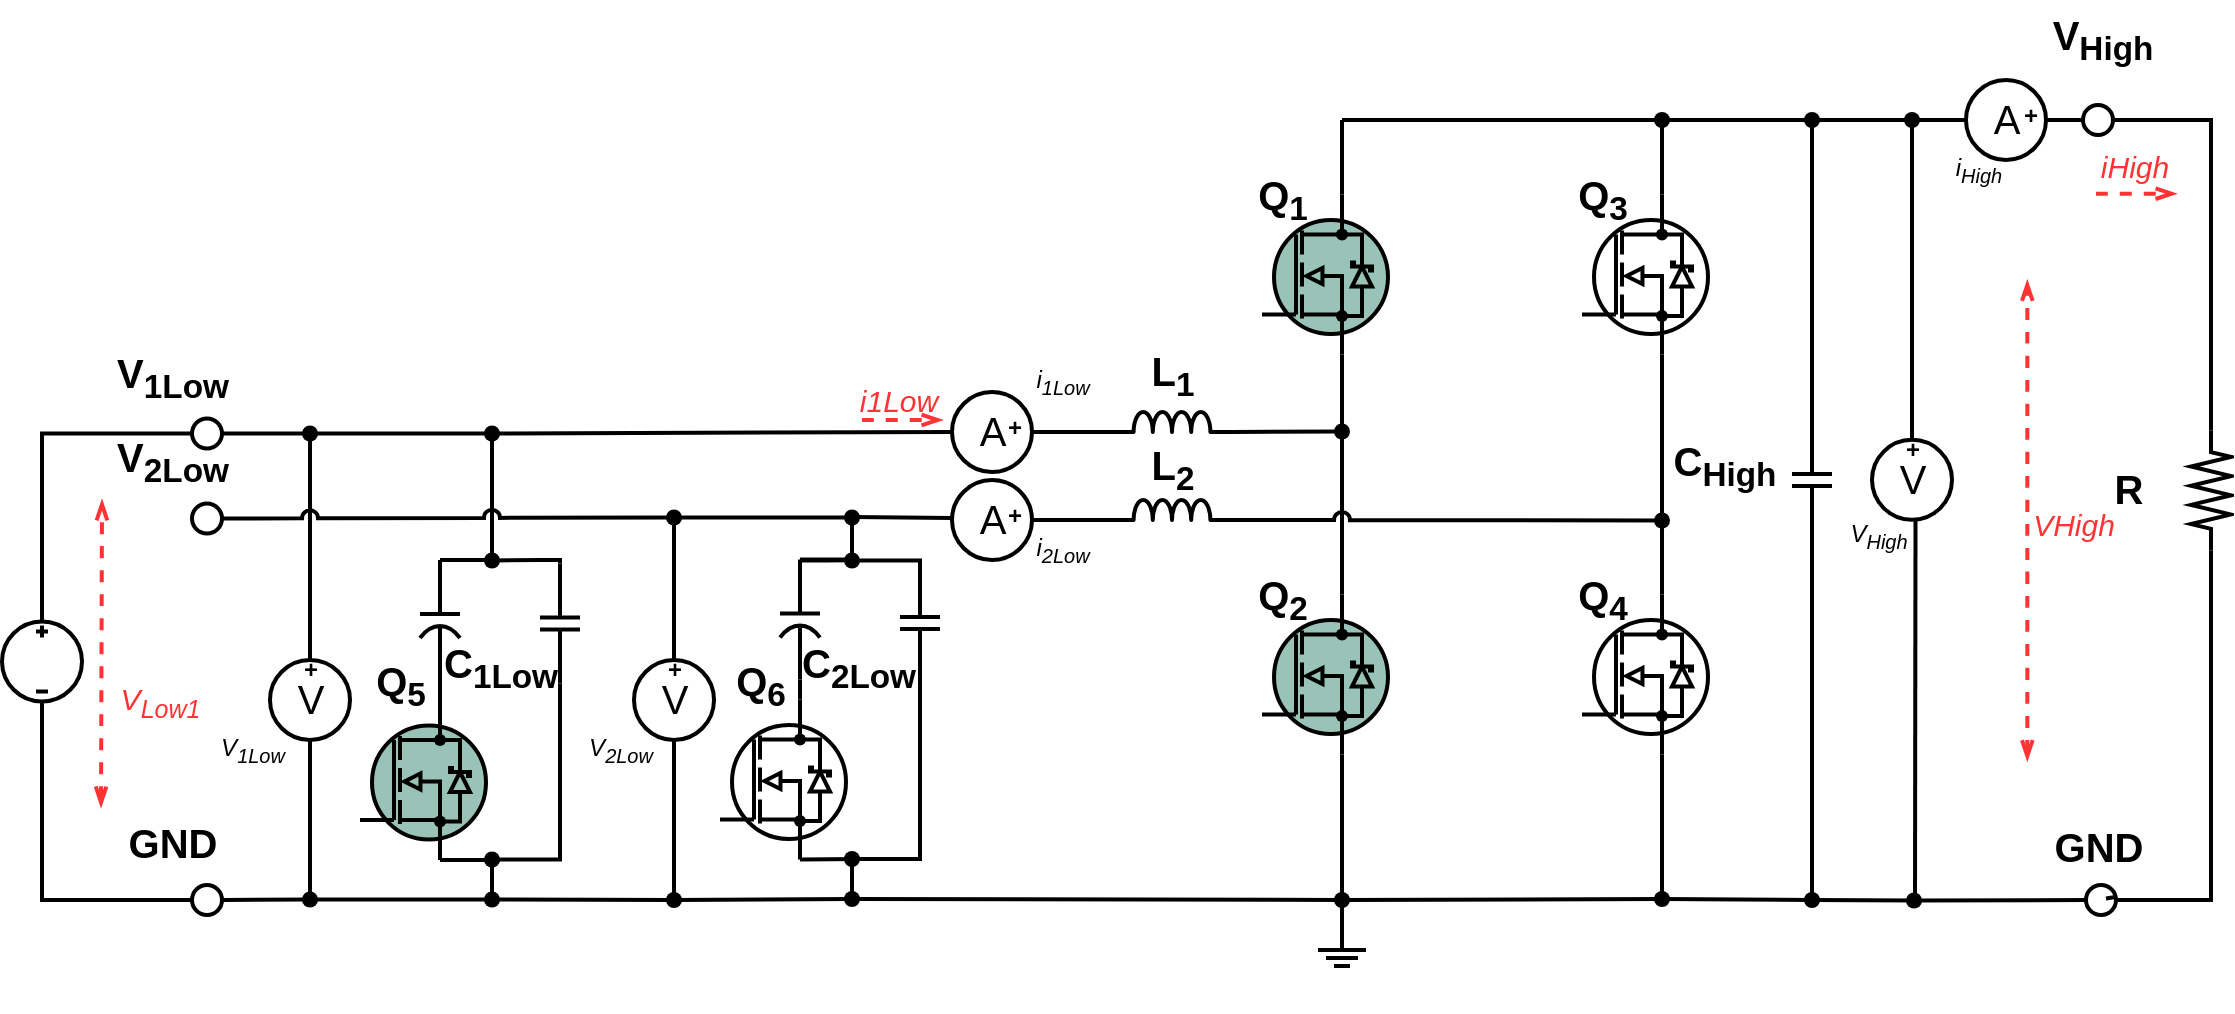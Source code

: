 <?xml version="1.0" encoding="UTF-8"?>
<mxfile version="26.0.9">
  <diagram name="Page-1" id="p8aQvyDUQYq92q0p4kUF">
    <mxGraphModel dx="6660" dy="6824" grid="1" gridSize="10" guides="1" tooltips="1" connect="1" arrows="1" fold="1" page="1" pageScale="1" pageWidth="1169" pageHeight="827" background="none" math="1" shadow="0">
      <root>
        <mxCell id="0" />
        <mxCell id="1" parent="0" />
        <mxCell id="2" value="" style="group;movable=1;resizable=1;rotatable=1;deletable=1;editable=1;locked=0;connectable=1;" vertex="1" connectable="0" parent="1">
          <mxGeometry x="20" y="-850" width="1114.5" height="505" as="geometry" />
        </mxCell>
        <mxCell id="3" value="i&lt;sub&gt;2Low&lt;/sub&gt;" style="text;html=1;align=center;verticalAlign=middle;resizable=0;points=[];autosize=1;strokeColor=none;fillColor=none;fontStyle=2;rounded=0;strokeWidth=2;movable=0;rotatable=0;deletable=0;editable=0;locked=1;connectable=0;" vertex="1" parent="2">
          <mxGeometry x="505" y="259.93" width="50" height="30" as="geometry" />
        </mxCell>
        <mxCell id="4" value="V&lt;sub&gt;1Low&lt;/sub&gt;" style="text;html=1;align=center;verticalAlign=middle;resizable=0;points=[];autosize=1;strokeColor=none;fillColor=none;fontStyle=2;rounded=0;strokeWidth=2;movable=0;rotatable=0;deletable=0;editable=0;locked=1;connectable=0;" vertex="1" parent="2">
          <mxGeometry x="95" y="360" width="60" height="30" as="geometry" />
        </mxCell>
        <mxCell id="5" value="C&lt;sub&gt;High&lt;/sub&gt;" style="text;html=1;align=center;verticalAlign=middle;resizable=0;points=[];autosize=1;strokeColor=none;fillColor=none;fontSize=20;fontStyle=1;rounded=0;strokeWidth=2;movable=0;rotatable=0;deletable=0;editable=0;locked=1;connectable=0;" vertex="1" parent="2">
          <mxGeometry x="826" y="213.25" width="70" height="40" as="geometry" />
        </mxCell>
        <mxCell id="6" value="C&lt;sub&gt;1Low&lt;/sub&gt;" style="text;html=1;align=center;verticalAlign=middle;resizable=0;points=[];autosize=1;strokeColor=none;fillColor=none;fontSize=20;fontStyle=1;rounded=0;strokeWidth=2;movable=0;rotatable=0;deletable=0;editable=0;locked=1;connectable=0;" vertex="1" parent="2">
          <mxGeometry x="209" y="314.0" width="80" height="40" as="geometry" />
        </mxCell>
        <mxCell id="7" value="L&lt;sub&gt;1&lt;/sub&gt;" style="text;html=1;align=center;verticalAlign=middle;resizable=0;points=[];autosize=1;strokeColor=none;fillColor=none;fontSize=20;fontStyle=1;rounded=0;strokeWidth=2;movable=0;rotatable=0;deletable=0;editable=0;locked=1;connectable=0;" vertex="1" parent="2">
          <mxGeometry x="565" y="168.25" width="40" height="40" as="geometry" />
        </mxCell>
        <mxCell id="8" value="L&lt;sub&gt;2&lt;/sub&gt;" style="text;html=1;align=center;verticalAlign=middle;resizable=0;points=[];autosize=1;strokeColor=none;fillColor=none;fontSize=20;fontStyle=1;rounded=0;strokeWidth=2;movable=0;rotatable=0;deletable=0;editable=0;locked=1;connectable=0;" vertex="1" parent="2">
          <mxGeometry x="565" y="215.25" width="40" height="40" as="geometry" />
        </mxCell>
        <mxCell id="9" value="V&lt;sub&gt;1Low&lt;/sub&gt;" style="text;html=1;align=center;verticalAlign=middle;resizable=0;points=[];autosize=1;strokeColor=none;fillColor=none;fontSize=20;fontStyle=1;rounded=0;strokeWidth=2;movable=0;rotatable=0;deletable=0;editable=0;locked=1;connectable=0;" vertex="1" parent="2">
          <mxGeometry x="45" y="169.25" width="80" height="40" as="geometry" />
        </mxCell>
        <mxCell id="10" value="V&lt;sub&gt;2Low&lt;/sub&gt;" style="text;html=1;align=center;verticalAlign=middle;resizable=0;points=[];autosize=1;strokeColor=none;fillColor=none;fontSize=20;fontStyle=1;rounded=0;strokeWidth=2;movable=0;rotatable=0;deletable=0;editable=0;locked=1;connectable=0;" vertex="1" parent="2">
          <mxGeometry x="45" y="211.25" width="80" height="40" as="geometry" />
        </mxCell>
        <mxCell id="11" value="GND" style="text;html=1;align=center;verticalAlign=middle;resizable=0;points=[];autosize=1;strokeColor=none;fillColor=none;fontSize=20;fontStyle=1;rounded=0;strokeWidth=2;movable=0;rotatable=0;deletable=0;editable=0;locked=1;connectable=0;" vertex="1" parent="2">
          <mxGeometry x="50" y="401.25" width="70" height="40" as="geometry" />
        </mxCell>
        <mxCell id="12" value="GND" style="text;html=1;align=center;verticalAlign=middle;resizable=0;points=[];autosize=1;strokeColor=none;fillColor=none;fontSize=20;fontStyle=1;rounded=0;strokeWidth=2;movable=0;rotatable=0;deletable=0;editable=0;locked=1;connectable=0;" vertex="1" parent="2">
          <mxGeometry x="1013" y="402.5" width="70" height="40" as="geometry" />
        </mxCell>
        <mxCell id="13" value="V&lt;sub&gt;High&lt;/sub&gt;" style="text;html=1;align=center;verticalAlign=middle;resizable=0;points=[];autosize=1;strokeColor=none;fillColor=none;fontStyle=2;rounded=0;strokeWidth=2;movable=0;rotatable=0;deletable=0;editable=0;locked=1;connectable=0;" vertex="1" parent="2">
          <mxGeometry x="913" y="253.25" width="50" height="30" as="geometry" />
        </mxCell>
        <mxCell id="14" value="i&lt;sub&gt;High&lt;/sub&gt;" style="text;html=1;align=center;verticalAlign=middle;resizable=0;points=[];autosize=1;strokeColor=none;fillColor=none;fontStyle=2;rounded=0;strokeWidth=2;movable=0;rotatable=0;deletable=0;editable=0;locked=1;connectable=0;" vertex="1" parent="2">
          <mxGeometry x="963" y="70" width="50" height="30" as="geometry" />
        </mxCell>
        <mxCell id="15" value="Q&lt;sub&gt;5&lt;/sub&gt;" style="text;html=1;align=center;verticalAlign=middle;resizable=0;points=[];autosize=1;strokeColor=none;fillColor=none;fontSize=20;fontStyle=1;rounded=0;strokeWidth=2;movable=0;rotatable=0;deletable=0;editable=0;locked=1;connectable=0;" vertex="1" parent="2">
          <mxGeometry x="174" y="322.75" width="50" height="40" as="geometry" />
        </mxCell>
        <mxCell id="16" value="" style="shape=waypoint;fillStyle=solid;size=6;pointerEvents=1;points=[];fillColor=none;resizable=0;rotatable=0;perimeter=centerPerimeter;snapToPoint=1;strokeColor=none;rounded=0;strokeWidth=2;movable=0;deletable=0;editable=0;locked=1;connectable=0;" vertex="1" parent="2">
          <mxGeometry x="122" y="237.25" width="20" height="20" as="geometry" />
        </mxCell>
        <mxCell id="17" value="" style="edgeStyle=none;orthogonalLoop=1;jettySize=auto;html=1;rounded=0;strokeWidth=2;endArrow=none;endFill=0;movable=0;resizable=0;rotatable=0;deletable=0;editable=0;locked=1;connectable=0;" edge="1" parent="2" source="22">
          <mxGeometry width="100" relative="1" as="geometry">
            <mxPoint x="292" y="449.25" as="sourcePoint" />
            <mxPoint x="1052" y="449.25" as="targetPoint" />
            <Array as="points" />
          </mxGeometry>
        </mxCell>
        <mxCell id="18" value="" style="verticalLabelPosition=bottom;shadow=0;dashed=0;align=center;html=1;verticalAlign=top;strokeWidth=2;shape=ellipse;perimeter=ellipsePerimeter;rounded=0;fillColor=none;movable=0;resizable=0;rotatable=0;deletable=0;editable=0;locked=1;connectable=0;" vertex="1" parent="2">
          <mxGeometry x="95" y="209.25" width="15" height="15" as="geometry" />
        </mxCell>
        <mxCell id="19" value="" style="verticalLabelPosition=bottom;shadow=0;dashed=0;align=center;html=1;verticalAlign=top;strokeWidth=2;shape=ellipse;perimeter=ellipsePerimeter;rounded=0;fillColor=none;movable=0;resizable=0;rotatable=0;deletable=0;editable=0;locked=1;connectable=0;" vertex="1" parent="2">
          <mxGeometry x="95" y="251.75" width="15" height="15" as="geometry" />
        </mxCell>
        <mxCell id="20" value="" style="verticalLabelPosition=bottom;shadow=0;dashed=0;align=center;html=1;verticalAlign=top;strokeWidth=2;shape=ellipse;perimeter=ellipsePerimeter;rounded=0;fillColor=none;movable=0;resizable=0;rotatable=0;deletable=0;editable=0;locked=1;connectable=0;" vertex="1" parent="2">
          <mxGeometry x="95" y="442.5" width="15" height="15" as="geometry" />
        </mxCell>
        <mxCell id="21" value="" style="verticalLabelPosition=bottom;shadow=0;dashed=0;align=center;html=1;verticalAlign=top;strokeWidth=2;shape=ellipse;perimeter=ellipsePerimeter;rounded=0;fillColor=none;movable=0;resizable=0;rotatable=0;deletable=0;editable=0;locked=1;connectable=0;" vertex="1" parent="2">
          <mxGeometry x="1040.5" y="52.5" width="15" height="15" as="geometry" />
        </mxCell>
        <mxCell id="22" value="" style="verticalLabelPosition=bottom;shadow=0;dashed=0;align=center;html=1;verticalAlign=top;strokeWidth=2;shape=ellipse;perimeter=ellipsePerimeter;rounded=0;fillColor=none;movable=0;resizable=0;rotatable=0;deletable=0;editable=0;locked=1;connectable=0;" vertex="1" parent="2">
          <mxGeometry x="1042" y="442.5" width="15" height="15" as="geometry" />
        </mxCell>
        <mxCell id="23" value="i&lt;sub&gt;1Low&lt;/sub&gt;" style="text;html=1;align=center;verticalAlign=middle;resizable=0;points=[];autosize=1;strokeColor=none;fillColor=none;fontStyle=2;rounded=0;strokeWidth=2;movable=0;rotatable=0;deletable=0;editable=0;locked=1;connectable=0;" vertex="1" parent="2">
          <mxGeometry x="505" y="175.75" width="50" height="30" as="geometry" />
        </mxCell>
        <mxCell id="24" value="+" style="text;html=1;align=center;verticalAlign=middle;resizable=0;points=[];autosize=1;strokeColor=none;fillColor=none;strokeWidth=2;fontStyle=1;rounded=0;movable=0;rotatable=0;deletable=0;editable=0;locked=1;connectable=0;" vertex="1" parent="2">
          <mxGeometry x="491" y="243" width="30" height="30" as="geometry" />
        </mxCell>
        <mxCell id="25" value="V&lt;sub&gt;2Low&lt;/sub&gt;" style="text;html=1;align=center;verticalAlign=middle;resizable=0;points=[];autosize=1;strokeColor=none;fillColor=none;fontStyle=2;rounded=0;strokeWidth=2;movable=0;rotatable=0;deletable=0;editable=0;locked=1;connectable=0;" vertex="1" parent="2">
          <mxGeometry x="279" y="360" width="60" height="30" as="geometry" />
        </mxCell>
        <mxCell id="26" value="" style="shape=waypoint;fillStyle=solid;size=6;pointerEvents=1;points=[];fillColor=none;resizable=0;rotatable=0;perimeter=centerPerimeter;snapToPoint=1;strokeColor=none;rounded=0;strokeWidth=2;movable=0;deletable=0;editable=0;locked=1;connectable=0;" vertex="1" parent="2">
          <mxGeometry x="123" y="256.25" width="20" height="20" as="geometry" />
        </mxCell>
        <mxCell id="27" value="" style="pointerEvents=1;verticalLabelPosition=middle;shadow=0;dashed=0;align=left;html=1;verticalAlign=top;shape=mxgraph.electrical.capacitors.capacitor_2;spacing=0;labelPosition=center;spacingTop=10;spacingLeft=25;fillColor=none;rotation=90;strokeWidth=2;movable=0;resizable=0;rotatable=0;deletable=0;editable=0;locked=1;connectable=0;" vertex="1" parent="2">
          <mxGeometry x="189" y="300" width="60" height="20" as="geometry" />
        </mxCell>
        <mxCell id="28" value="" style="pointerEvents=1;verticalLabelPosition=middle;shadow=0;dashed=0;align=left;html=1;verticalAlign=top;shape=mxgraph.electrical.capacitors.capacitor_1;labelPosition=center;spacingBottom=0;spacingLeft=25;direction=east;spacing=0;spacingTop=10;points=[[0,0.5,0,0,0],[0.5,0,0,0,-3],[0.5,1,0,0,2],[1,0.5,0,0,0]];fillColor=none;rotation=90;strokeWidth=2;movable=0;resizable=0;rotatable=0;deletable=0;editable=0;locked=1;connectable=0;" vertex="1" parent="2">
          <mxGeometry x="249" y="301.75" width="60" height="20" as="geometry" />
        </mxCell>
        <mxCell id="29" value="" style="shape=waypoint;sketch=0;fillStyle=solid;size=6;pointerEvents=1;points=[];fillColor=none;resizable=0;rotatable=0;perimeter=centerPerimeter;snapToPoint=1;strokeWidth=2;movable=0;deletable=0;editable=0;locked=1;connectable=0;" vertex="1" parent="2">
          <mxGeometry x="235" y="419.75" width="20" height="20" as="geometry" />
        </mxCell>
        <mxCell id="30" value="" style="edgeStyle=orthogonalEdgeStyle;orthogonalLoop=1;jettySize=auto;html=1;rounded=0;exitX=1;exitY=0.5;exitDx=0;exitDy=0;exitPerimeter=0;endArrow=none;startFill=0;entryX=0.903;entryY=0.529;entryDx=0;entryDy=0;entryPerimeter=0;strokeWidth=2;movable=0;resizable=0;rotatable=0;deletable=0;editable=0;locked=1;connectable=0;" edge="1" parent="2" source="28" target="29">
          <mxGeometry width="100" relative="1" as="geometry">
            <mxPoint x="239" y="390" as="sourcePoint" />
            <mxPoint x="255" y="430" as="targetPoint" />
            <Array as="points">
              <mxPoint x="279" y="430" />
            </Array>
          </mxGeometry>
        </mxCell>
        <mxCell id="31" value="" style="edgeStyle=elbowEdgeStyle;orthogonalLoop=1;jettySize=auto;html=1;rounded=0;exitX=1;exitY=1;exitDx=0;exitDy=0;entryX=0.5;entryY=0.512;entryDx=0;entryDy=0;entryPerimeter=0;endArrow=none;startFill=0;elbow=vertical;strokeWidth=2;movable=0;resizable=0;rotatable=0;deletable=0;editable=0;locked=1;connectable=0;" edge="1" parent="2" source="89">
          <mxGeometry width="100" relative="1" as="geometry">
            <mxPoint x="213" y="400" as="sourcePoint" />
            <mxPoint x="249" y="429.75" as="targetPoint" />
          </mxGeometry>
        </mxCell>
        <mxCell id="32" value="" style="shape=waypoint;sketch=0;fillStyle=solid;size=6;pointerEvents=1;points=[];fillColor=none;resizable=0;rotatable=0;perimeter=centerPerimeter;snapToPoint=1;strokeWidth=2;movable=0;deletable=0;editable=0;locked=1;connectable=0;" vertex="1" parent="2">
          <mxGeometry x="235" y="270.25" width="20" height="20" as="geometry" />
        </mxCell>
        <mxCell id="33" value="" style="edgeStyle=orthogonalEdgeStyle;orthogonalLoop=1;jettySize=auto;html=1;rounded=0;exitX=0;exitY=0.5;exitDx=0;exitDy=0;exitPerimeter=0;entryX=0.566;entryY=0.596;entryDx=0;entryDy=0;entryPerimeter=0;elbow=vertical;endArrow=none;startFill=0;strokeWidth=2;movable=0;resizable=0;rotatable=0;deletable=0;editable=0;locked=1;connectable=0;" edge="1" parent="2" source="27" target="32">
          <mxGeometry width="100" relative="1" as="geometry">
            <mxPoint x="209" y="270" as="sourcePoint" />
            <mxPoint x="309" y="270" as="targetPoint" />
            <Array as="points">
              <mxPoint x="219" y="280" />
              <mxPoint x="245" y="280" />
            </Array>
          </mxGeometry>
        </mxCell>
        <mxCell id="34" value="" style="edgeStyle=orthogonalEdgeStyle;orthogonalLoop=1;jettySize=auto;html=1;rounded=0;exitX=0;exitY=0.5;exitDx=0;exitDy=0;exitPerimeter=0;entryX=0.7;entryY=0.487;entryDx=0;entryDy=0;entryPerimeter=0;elbow=vertical;endArrow=none;startFill=0;strokeWidth=2;movable=0;resizable=0;rotatable=0;deletable=0;editable=0;locked=1;connectable=0;" edge="1" parent="2" source="28" target="32">
          <mxGeometry width="100" relative="1" as="geometry">
            <mxPoint x="249" y="273.75" as="sourcePoint" />
            <mxPoint x="275" y="271.75" as="targetPoint" />
            <Array as="points">
              <mxPoint x="269" y="280" />
              <mxPoint x="245" y="280" />
            </Array>
          </mxGeometry>
        </mxCell>
        <mxCell id="35" value="" style="edgeStyle=elbowEdgeStyle;orthogonalLoop=1;jettySize=auto;html=1;rounded=0;entryX=0.614;entryY=0.117;entryDx=0;entryDy=0;entryPerimeter=0;endArrow=none;startFill=0;exitX=0.7;exitY=0.663;exitDx=0;exitDy=0;exitPerimeter=0;jumpStyle=arc;strokeWidth=2;movable=0;resizable=0;rotatable=0;deletable=0;editable=0;locked=1;connectable=0;" edge="1" parent="2" source="36" target="32">
          <mxGeometry width="100" relative="1" as="geometry">
            <mxPoint x="215" y="230" as="sourcePoint" />
            <mxPoint x="223" y="270.25" as="targetPoint" />
            <Array as="points">
              <mxPoint x="245" y="250" />
              <mxPoint x="221" y="250" />
            </Array>
          </mxGeometry>
        </mxCell>
        <mxCell id="36" value="" style="shape=waypoint;sketch=0;fillStyle=solid;size=6;pointerEvents=1;points=[];fillColor=none;resizable=0;rotatable=0;perimeter=centerPerimeter;snapToPoint=1;strokeWidth=2;movable=0;deletable=0;editable=0;locked=1;connectable=0;" vertex="1" parent="2">
          <mxGeometry x="235" y="206.75" width="20" height="20" as="geometry" />
        </mxCell>
        <mxCell id="37" value="" style="edgeStyle=elbowEdgeStyle;orthogonalLoop=1;jettySize=auto;html=1;rounded=0;entryX=0.218;entryY=0.086;entryDx=0;entryDy=0;entryPerimeter=0;endArrow=none;startFill=0;exitDx=0;exitDy=0;jumpStyle=arc;strokeWidth=2;movable=0;resizable=0;rotatable=0;deletable=0;editable=0;locked=1;connectable=0;" edge="1" parent="2" source="93" target="36">
          <mxGeometry width="100" relative="1" as="geometry">
            <mxPoint x="234.95" y="190" as="sourcePoint" />
            <mxPoint x="234.95" y="253" as="targetPoint" />
          </mxGeometry>
        </mxCell>
        <mxCell id="38" value="" style="shape=waypoint;sketch=0;fillStyle=solid;size=6;pointerEvents=1;points=[];fillColor=none;resizable=0;rotatable=0;perimeter=centerPerimeter;snapToPoint=1;strokeWidth=2;movable=0;deletable=0;editable=0;locked=1;connectable=0;" vertex="1" parent="2">
          <mxGeometry x="326" y="248.75" width="20" height="20" as="geometry" />
        </mxCell>
        <mxCell id="39" value="" style="edgeStyle=elbowEdgeStyle;orthogonalLoop=1;jettySize=auto;html=1;rounded=0;entryX=0.5;entryY=0;entryDx=0;entryDy=0;entryPerimeter=0;endArrow=none;startFill=0;exitX=0.651;exitY=0.911;exitDx=0;exitDy=0;exitPerimeter=0;jumpStyle=arc;strokeWidth=2;movable=0;resizable=0;rotatable=0;deletable=0;editable=0;locked=1;connectable=0;" edge="1" parent="2" source="38" target="163">
          <mxGeometry width="100" relative="1" as="geometry">
            <mxPoint x="289" y="237" as="sourcePoint" />
            <mxPoint x="289" y="300" as="targetPoint" />
          </mxGeometry>
        </mxCell>
        <mxCell id="40" value="" style="shape=waypoint;sketch=0;fillStyle=solid;size=6;pointerEvents=1;points=[];fillColor=none;resizable=0;rotatable=0;perimeter=centerPerimeter;snapToPoint=1;strokeWidth=2;movable=0;deletable=0;editable=0;locked=1;connectable=0;" vertex="1" parent="2">
          <mxGeometry x="326" y="440" width="20" height="20" as="geometry" />
        </mxCell>
        <mxCell id="41" value="" style="edgeStyle=elbowEdgeStyle;orthogonalLoop=1;jettySize=auto;html=1;rounded=0;entryX=0.627;entryY=0.002;entryDx=0;entryDy=0;entryPerimeter=0;endArrow=none;startFill=0;exitX=0.5;exitY=1;exitDx=0;exitDy=0;exitPerimeter=0;jumpStyle=arc;strokeWidth=2;movable=0;resizable=0;rotatable=0;deletable=0;editable=0;locked=1;connectable=0;" edge="1" parent="2" source="163" target="40">
          <mxGeometry width="100" relative="1" as="geometry">
            <mxPoint x="346" y="269" as="sourcePoint" />
            <mxPoint x="346" y="340" as="targetPoint" />
          </mxGeometry>
        </mxCell>
        <mxCell id="42" value="" style="edgeStyle=elbowEdgeStyle;orthogonalLoop=1;jettySize=auto;html=1;rounded=0;entryX=0.367;entryY=0.484;entryDx=0;entryDy=0;entryPerimeter=0;endArrow=none;startFill=0;exitDx=0;exitDy=0;jumpStyle=arc;strokeWidth=2;movable=0;resizable=0;rotatable=0;deletable=0;editable=0;locked=1;connectable=0;" edge="1" parent="2" source="45" target="40">
          <mxGeometry width="100" relative="1" as="geometry">
            <mxPoint x="332" y="279" as="sourcePoint" />
            <mxPoint x="332" y="350" as="targetPoint" />
          </mxGeometry>
        </mxCell>
        <mxCell id="43" value="" style="edgeStyle=elbowEdgeStyle;orthogonalLoop=1;jettySize=auto;html=1;rounded=0;endArrow=none;startFill=0;exitX=0.532;exitY=1.003;exitDx=0;exitDy=0;exitPerimeter=0;jumpStyle=arc;entryX=0.631;entryY=0.447;entryDx=0;entryDy=0;entryPerimeter=0;strokeWidth=2;movable=0;resizable=0;rotatable=0;deletable=0;editable=0;locked=1;connectable=0;" edge="1" parent="2" source="29" target="45">
          <mxGeometry width="100" relative="1" as="geometry">
            <mxPoint x="342" y="289" as="sourcePoint" />
            <mxPoint x="269" y="440" as="targetPoint" />
          </mxGeometry>
        </mxCell>
        <mxCell id="44" value="" style="edgeStyle=elbowEdgeStyle;orthogonalLoop=1;jettySize=auto;html=1;rounded=0;entryDx=0;entryDy=0;entryPerimeter=0;endArrow=none;startFill=0;exitDx=0;exitDy=0;jumpStyle=arc;strokeWidth=2;movable=0;resizable=0;rotatable=0;deletable=0;editable=0;locked=1;connectable=0;" edge="1" parent="2" source="47" target="45">
          <mxGeometry width="100" relative="1" as="geometry">
            <mxPoint x="110" y="450" as="sourcePoint" />
            <mxPoint x="288" y="450" as="targetPoint" />
          </mxGeometry>
        </mxCell>
        <mxCell id="45" value="" style="shape=waypoint;sketch=0;fillStyle=solid;size=6;pointerEvents=1;points=[];fillColor=none;resizable=0;rotatable=0;perimeter=centerPerimeter;snapToPoint=1;strokeWidth=2;movable=0;deletable=0;editable=0;locked=1;connectable=0;" vertex="1" parent="2">
          <mxGeometry x="235" y="439.75" width="20" height="20" as="geometry" />
        </mxCell>
        <mxCell id="46" value="" style="edgeStyle=elbowEdgeStyle;orthogonalLoop=1;jettySize=auto;html=1;rounded=0;entryDx=0;entryDy=0;entryPerimeter=0;endArrow=none;startFill=0;exitX=1;exitY=0.5;exitDx=0;exitDy=0;jumpStyle=arc;strokeWidth=2;movable=0;resizable=0;rotatable=0;deletable=0;editable=0;locked=1;connectable=0;" edge="1" parent="2" source="20" target="47">
          <mxGeometry width="100" relative="1" as="geometry">
            <mxPoint x="110" y="450" as="sourcePoint" />
            <mxPoint x="221" y="450" as="targetPoint" />
          </mxGeometry>
        </mxCell>
        <mxCell id="47" value="" style="shape=waypoint;sketch=0;fillStyle=solid;size=6;pointerEvents=1;points=[];fillColor=none;resizable=0;rotatable=0;perimeter=centerPerimeter;snapToPoint=1;strokeWidth=2;movable=0;deletable=0;editable=0;locked=1;connectable=0;" vertex="1" parent="2">
          <mxGeometry x="144" y="439.75" width="20" height="20" as="geometry" />
        </mxCell>
        <mxCell id="48" value="" style="group;strokeWidth=2;movable=0;resizable=0;rotatable=0;deletable=0;editable=0;locked=1;connectable=0;" connectable="0" vertex="1" parent="2">
          <mxGeometry x="134" y="320" width="40" height="50" as="geometry" />
        </mxCell>
        <mxCell id="49" value="+" style="text;html=1;align=center;verticalAlign=middle;resizable=0;points=[];autosize=1;strokeColor=none;fillColor=none;fontStyle=1;rounded=0;movable=0;rotatable=0;deletable=0;editable=0;locked=1;connectable=0;" vertex="1" parent="48">
          <mxGeometry x="5" width="30" height="30" as="geometry" />
        </mxCell>
        <mxCell id="50" value="V" style="verticalLabelPosition=middle;shadow=0;dashed=0;align=center;html=1;verticalAlign=middle;strokeWidth=2;shape=ellipse;aspect=fixed;fontSize=20;spacing=0;spacingBottom=2;points=[[0,0.5,0,0,0],[0.5,0,0,0,0],[0.5,1,0,0,0],[1,0.5,0,0,0]];fillColor=none;movable=0;resizable=0;rotatable=0;deletable=0;editable=0;locked=1;connectable=0;" vertex="1" parent="48">
          <mxGeometry y="10" width="40" height="40" as="geometry" />
        </mxCell>
        <mxCell id="51" value="" style="edgeStyle=elbowEdgeStyle;orthogonalLoop=1;jettySize=auto;html=1;rounded=0;entryX=0.5;entryY=0;entryDx=0;entryDy=0;entryPerimeter=0;endArrow=none;startFill=0;jumpStyle=arc;exitX=0.509;exitY=0.645;exitDx=0;exitDy=0;exitPerimeter=0;strokeWidth=2;movable=0;resizable=0;rotatable=0;deletable=0;editable=0;locked=1;connectable=0;" edge="1" parent="2" source="93" target="50">
          <mxGeometry width="100" relative="1" as="geometry">
            <mxPoint x="155" y="280" as="sourcePoint" />
            <mxPoint x="119.64" y="373.5" as="targetPoint" />
          </mxGeometry>
        </mxCell>
        <mxCell id="52" value="" style="edgeStyle=elbowEdgeStyle;orthogonalLoop=1;jettySize=auto;html=1;rounded=0;entryX=0.554;entryY=0.102;entryDx=0;entryDy=0;entryPerimeter=0;endArrow=none;startFill=0;exitX=0.5;exitY=1;exitDx=0;exitDy=0;exitPerimeter=0;jumpStyle=arc;strokeWidth=2;movable=0;resizable=0;rotatable=0;deletable=0;editable=0;locked=1;connectable=0;" edge="1" parent="2" source="50" target="47">
          <mxGeometry width="100" relative="1" as="geometry">
            <mxPoint x="164" y="269" as="sourcePoint" />
            <mxPoint x="164" y="340" as="targetPoint" />
          </mxGeometry>
        </mxCell>
        <mxCell id="53" value="A" style="verticalLabelPosition=middle;shadow=0;dashed=0;align=center;html=1;verticalAlign=middle;strokeWidth=2;shape=ellipse;aspect=fixed;fontSize=20;spacing=0;spacingBottom=2;spacingTop=0;points=[[0,0.5,0,0,0],[0.5,0,0,0,0],[0.5,1,0,0,0],[1,0.5,0,0,0]];fillColor=none;movable=0;resizable=0;rotatable=0;deletable=0;editable=0;locked=1;connectable=0;" vertex="1" parent="2">
          <mxGeometry x="475" y="240" width="40" height="40" as="geometry" />
        </mxCell>
        <mxCell id="54" value="A" style="verticalLabelPosition=middle;shadow=0;dashed=0;align=center;html=1;verticalAlign=middle;strokeWidth=2;shape=ellipse;aspect=fixed;fontSize=20;spacing=0;spacingBottom=2;spacingTop=0;points=[[0,0.5,0,0,0],[0.5,0,0,0,0],[0.5,1,0,0,0],[1,0.5,0,0,0]];fillColor=none;movable=0;resizable=0;rotatable=0;deletable=0;editable=0;locked=1;connectable=0;" vertex="1" parent="2">
          <mxGeometry x="475" y="196" width="40" height="40" as="geometry" />
        </mxCell>
        <mxCell id="55" value="+" style="text;html=1;align=center;verticalAlign=middle;resizable=0;points=[];autosize=1;strokeColor=none;fillColor=none;strokeWidth=2;fontStyle=1;rounded=0;movable=0;rotatable=0;deletable=0;editable=0;locked=1;connectable=0;" vertex="1" parent="2">
          <mxGeometry x="491" y="198.75" width="30" height="30" as="geometry" />
        </mxCell>
        <mxCell id="56" value="" style="pointerEvents=1;verticalLabelPosition=middle;shadow=0;dashed=0;align=left;html=1;verticalAlign=top;shape=mxgraph.electrical.inductors.inductor_3;labelPosition=center;spacingBottom=0;spacingLeft=25;direction=east;spacing=0;spacingTop=0;points=[[0,1,0,0,0],[0.5,1,0,0,0],[1,1,0,0,0]];fillColor=none;strokeWidth=2;movable=0;resizable=0;rotatable=0;deletable=0;editable=0;locked=1;connectable=0;" vertex="1" parent="2">
          <mxGeometry x="555" y="206" width="60" height="10" as="geometry" />
        </mxCell>
        <mxCell id="57" value="" style="pointerEvents=1;verticalLabelPosition=middle;shadow=0;dashed=0;align=left;html=1;verticalAlign=top;shape=mxgraph.electrical.inductors.inductor_3;labelPosition=center;spacingBottom=0;spacingLeft=25;direction=east;spacing=0;spacingTop=0;points=[[0,1,0,0,0],[0.5,1,0,0,0],[1,1,0,0,0]];fillColor=none;strokeWidth=2;movable=0;resizable=0;rotatable=0;deletable=0;editable=0;locked=1;connectable=0;" vertex="1" parent="2">
          <mxGeometry x="555" y="250" width="60" height="10" as="geometry" />
        </mxCell>
        <mxCell id="58" value="" style="edgeStyle=elbowEdgeStyle;orthogonalLoop=1;jettySize=auto;html=1;rounded=0;endArrow=none;startFill=0;jumpStyle=arc;elbow=vertical;entryX=1;entryY=0.5;entryDx=0;entryDy=0;entryPerimeter=0;exitX=0;exitY=1;exitDx=0;exitDy=0;exitPerimeter=0;strokeWidth=2;movable=0;resizable=0;rotatable=0;deletable=0;editable=0;locked=1;connectable=0;" edge="1" parent="2" source="56" target="54">
          <mxGeometry width="100" relative="1" as="geometry">
            <mxPoint x="555" y="216" as="sourcePoint" />
            <mxPoint x="515" y="219" as="targetPoint" />
          </mxGeometry>
        </mxCell>
        <mxCell id="59" value="" style="edgeStyle=elbowEdgeStyle;orthogonalLoop=1;jettySize=auto;html=1;rounded=0;entryX=1;entryY=0.5;entryDx=0;entryDy=0;entryPerimeter=0;endArrow=none;startFill=0;exitX=0;exitY=1;exitDx=0;exitDy=0;exitPerimeter=0;jumpStyle=arc;elbow=vertical;strokeWidth=2;movable=0;resizable=0;rotatable=0;deletable=0;editable=0;locked=1;connectable=0;" edge="1" parent="2" source="57" target="53">
          <mxGeometry width="100" relative="1" as="geometry">
            <mxPoint x="546.82" y="255.25" as="sourcePoint" />
            <mxPoint x="546.82" y="318.25" as="targetPoint" />
          </mxGeometry>
        </mxCell>
        <mxCell id="60" value="" style="pointerEvents=1;verticalLabelPosition=middle;shadow=0;dashed=0;align=left;html=1;verticalAlign=top;shape=mxgraph.electrical.capacitors.capacitor_1;labelPosition=center;spacingBottom=0;spacingLeft=25;direction=east;spacing=0;spacingTop=10;points=[[0,0.5,0,0,0],[0.5,0,0,0,-3],[0.5,1,0,0,2],[1,0.5,0,0,0]];fillColor=none;rotation=90;strokeWidth=2;movable=0;resizable=0;rotatable=0;deletable=0;editable=0;locked=1;connectable=0;" vertex="1" parent="2">
          <mxGeometry x="875" y="230" width="60" height="20" as="geometry" />
        </mxCell>
        <mxCell id="61" value="" style="group;strokeWidth=2;movable=0;resizable=0;rotatable=0;deletable=0;editable=0;locked=1;connectable=0;" connectable="0" vertex="1" parent="2">
          <mxGeometry x="785" y="270" width="70" height="110" as="geometry" />
        </mxCell>
        <mxCell id="62" value="Q&lt;sub&gt;4&lt;/sub&gt;" style="text;html=1;align=center;verticalAlign=middle;resizable=0;points=[];autosize=1;strokeColor=none;fillColor=none;fontSize=20;fontStyle=1;rounded=0;strokeWidth=2;movable=0;rotatable=0;deletable=0;editable=0;locked=1;connectable=0;" vertex="1" parent="61">
          <mxGeometry x="-10" y="10" width="50" height="40" as="geometry" />
        </mxCell>
        <mxCell id="63" value="" style="shape=stencil(xZXbboMwDIafJrdTTu24nej6Hin1RlSaoJAe9vYLhFYlLGgjVJMQkv3jL45jHMTyphQ1IIoviG0QpRy7lzNLb2a9KZoaCut9Z2Gk2FXglcYafYCL3Ns+RKoSjLStyt4RfnPftA/LC62Ug0itmoHyoDuYkMrF4quH9ct/9dbLytu1W+EIFoz3E+9FdPtrMBmCn4MlS2HvGw8LEUJY7jyxQrN8J4rDp9EntR9HRbUPbeAH4S7LqvJNMLGpWrTtMRJu8lGfIXboazxVrxuhkuqBQF5nIIZJBAj6P1kEtSDZ37MIECw9C8aTs+Dr5CxWM04kbC2anMWcvuCLI9LPdM5fxhdHZJOIbkxFJom7yGIzqAsbDbHO6y+/zvEN);whiteSpace=wrap;html=1;strokeWidth=2;movable=0;resizable=0;rotatable=0;deletable=0;editable=0;locked=1;connectable=0;" vertex="1" parent="61">
          <mxGeometry x="5" y="27.25" width="40" height="80" as="geometry" />
        </mxCell>
        <mxCell id="64" value="" style="ellipse;whiteSpace=wrap;html=1;fillColor=none;strokeWidth=2;strokeColor=default;container=0;movable=0;resizable=0;rotatable=0;deletable=0;editable=0;locked=1;connectable=0;" vertex="1" parent="61">
          <mxGeometry x="11" y="40" width="57" height="57" as="geometry" />
        </mxCell>
        <mxCell id="65" value="" style="shape=stencil(rZRNbsMgEIVPw7bC4GZf0fYexJnEKAQsoEl7+2CPLYU4Rv7pxtK8Jz5mHmDCha9lA4TRmvBPwhij8RPLG5ZlX0rfQBVQu0qn5F4DOj44e4abOoSeoEwNToXW5V+EfpAWSQkXlTUmQpQ1PnEe/AiTysS19Bdh/fZ/ffX2jnUTd7hAAId6gSph37PBxRYwF1GZGoeLvazOJ2d/zOFlO41soxoZg32xV3jo8ykBmht1QGhlphFsBYKniGIWotLWQ+ZYoj6KolMn8uPiaB1kgj0qrfE6ZnZdlP6asbPhz0OkTbBdgiiXN/FE2H4BthNWIcr/RhS75cex6i2kXZRLEK8fyuBN3vdu2ejBdCr+8jvhDg==);html=1;verticalAlign=top;align=left;spacingTop=10;spacing=0;spacingLeft=25;fillColor=none;flipV=1;rotation=-90;aspect=fixed;strokeWidth=2;container=0;movable=0;resizable=0;rotatable=0;deletable=0;editable=0;locked=1;connectable=0;" vertex="1" parent="61">
          <mxGeometry x="45" y="63.25" width="20" height="10" as="geometry" />
        </mxCell>
        <mxCell id="66" value="" style="edgeStyle=orthogonalEdgeStyle;orthogonalLoop=1;jettySize=auto;html=1;rounded=0;endArrow=none;startFill=0;entryX=1;entryY=0.5;entryDx=0;entryDy=0;strokeWidth=2;movable=0;resizable=0;rotatable=0;deletable=0;editable=0;locked=1;connectable=0;" edge="1" parent="61" source="67">
          <mxGeometry width="100" relative="1" as="geometry">
            <mxPoint x="45" y="54" as="sourcePoint" />
            <mxPoint x="55" y="63" as="targetPoint" />
          </mxGeometry>
        </mxCell>
        <mxCell id="67" value="" style="shape=waypoint;sketch=0;fillStyle=solid;size=6;pointerEvents=1;points=[];fillColor=none;resizable=0;rotatable=0;perimeter=centerPerimeter;snapToPoint=1;strokeColor=default;strokeWidth=1;container=0;movable=0;deletable=0;editable=0;locked=1;connectable=0;" vertex="1" parent="61">
          <mxGeometry x="35" y="37.25" width="20" height="20" as="geometry" />
        </mxCell>
        <mxCell id="68" value="" style="edgeStyle=orthogonalEdgeStyle;orthogonalLoop=1;jettySize=auto;html=1;rounded=0;exitX=0;exitY=0.5;exitDx=0;exitDy=0;endArrow=none;startFill=0;strokeWidth=2;movable=0;resizable=0;rotatable=0;deletable=0;editable=0;locked=1;connectable=0;" edge="1" parent="61" target="69">
          <mxGeometry width="100" relative="1" as="geometry">
            <mxPoint x="55" y="78" as="sourcePoint" />
            <mxPoint x="55" y="99" as="targetPoint" />
            <Array as="points">
              <mxPoint x="55" y="88" />
            </Array>
          </mxGeometry>
        </mxCell>
        <mxCell id="69" value="" style="shape=waypoint;sketch=0;fillStyle=solid;size=6;pointerEvents=1;points=[];fillColor=none;resizable=0;rotatable=0;perimeter=centerPerimeter;snapToPoint=1;strokeColor=default;strokeWidth=1;container=0;movable=0;deletable=0;editable=0;locked=1;connectable=0;" vertex="1" parent="61">
          <mxGeometry x="35" y="78" width="20" height="20" as="geometry" />
        </mxCell>
        <mxCell id="70" value="" style="edgeStyle=orthogonalEdgeStyle;orthogonalLoop=1;jettySize=auto;html=1;rounded=0;entryX=0.5;entryY=0.5;entryDx=0;entryDy=0;entryPerimeter=0;endArrow=block;endFill=0;strokeWidth=2;movable=0;resizable=0;rotatable=0;deletable=0;editable=0;locked=1;connectable=0;" edge="1" parent="61" source="69">
          <mxGeometry width="100" relative="1" as="geometry">
            <mxPoint x="-45" y="99" as="sourcePoint" />
            <mxPoint x="25" y="68" as="targetPoint" />
            <Array as="points">
              <mxPoint x="45" y="68" />
            </Array>
          </mxGeometry>
        </mxCell>
        <mxCell id="71" value="" style="group;strokeWidth=2;movable=0;resizable=0;rotatable=0;deletable=0;editable=0;locked=1;connectable=0;" connectable="0" vertex="1" parent="2">
          <mxGeometry x="785" y="70" width="70" height="110" as="geometry" />
        </mxCell>
        <mxCell id="72" value="Q&lt;sub&gt;3&lt;/sub&gt;" style="text;html=1;align=center;verticalAlign=middle;resizable=0;points=[];autosize=1;strokeColor=none;fillColor=none;fontSize=20;fontStyle=1;rounded=0;movable=0;rotatable=0;deletable=0;editable=0;locked=1;connectable=0;" vertex="1" parent="71">
          <mxGeometry x="-10" y="10" width="50" height="40" as="geometry" />
        </mxCell>
        <mxCell id="73" value="" style="shape=stencil(xZXbboMwDIafJrdTTu24nej6Hin1RlSaoJAe9vYLhFYlLGgjVJMQkv3jL45jHMTyphQ1IIoviG0QpRy7lzNLb2a9KZoaCut9Z2Gk2FXglcYafYCL3Ns+RKoSjLStyt4RfnPftA/LC62Ug0itmoHyoDuYkMrF4quH9ct/9dbLytu1W+EIFoz3E+9FdPtrMBmCn4MlS2HvGw8LEUJY7jyxQrN8J4rDp9EntR9HRbUPbeAH4S7LqvJNMLGpWrTtMRJu8lGfIXboazxVrxuhkuqBQF5nIIZJBAj6P1kEtSDZ37MIECw9C8aTs+Dr5CxWM04kbC2anMWcvuCLI9LPdM5fxhdHZJOIbkxFJom7yGIzqAsbDbHO6y+/zvEN);whiteSpace=wrap;html=1;strokeWidth=2;movable=0;resizable=0;rotatable=0;deletable=0;editable=0;locked=1;connectable=0;" vertex="1" parent="71">
          <mxGeometry x="5" y="27.25" width="40" height="80" as="geometry" />
        </mxCell>
        <mxCell id="74" value="" style="ellipse;whiteSpace=wrap;html=1;fillColor=none;strokeWidth=2;strokeColor=default;container=0;movable=0;resizable=0;rotatable=0;deletable=0;editable=0;locked=1;connectable=0;" vertex="1" parent="71">
          <mxGeometry x="11" y="40" width="57" height="57" as="geometry" />
        </mxCell>
        <mxCell id="75" value="" style="shape=stencil(rZRNbsMgEIVPw7bC4GZf0fYexJnEKAQsoEl7+2CPLYU4Rv7pxtK8Jz5mHmDCha9lA4TRmvBPwhij8RPLG5ZlX0rfQBVQu0qn5F4DOj44e4abOoSeoEwNToXW5V+EfpAWSQkXlTUmQpQ1PnEe/AiTysS19Bdh/fZ/ffX2jnUTd7hAAId6gSph37PBxRYwF1GZGoeLvazOJ2d/zOFlO41soxoZg32xV3jo8ykBmht1QGhlphFsBYKniGIWotLWQ+ZYoj6KolMn8uPiaB1kgj0qrfE6ZnZdlP6asbPhz0OkTbBdgiiXN/FE2H4BthNWIcr/RhS75cex6i2kXZRLEK8fyuBN3vdu2ejBdCr+8jvhDg==);html=1;verticalAlign=top;align=left;spacingTop=10;spacing=0;spacingLeft=25;fillColor=none;flipV=1;rotation=-90;aspect=fixed;strokeWidth=2;container=0;movable=0;resizable=0;rotatable=0;deletable=0;editable=0;locked=1;connectable=0;" vertex="1" parent="71">
          <mxGeometry x="45" y="63.25" width="20" height="10" as="geometry" />
        </mxCell>
        <mxCell id="76" value="" style="edgeStyle=orthogonalEdgeStyle;orthogonalLoop=1;jettySize=auto;html=1;rounded=0;endArrow=none;startFill=0;entryX=1;entryY=0.5;entryDx=0;entryDy=0;strokeWidth=2;movable=0;resizable=0;rotatable=0;deletable=0;editable=0;locked=1;connectable=0;" edge="1" parent="71" source="77">
          <mxGeometry width="100" relative="1" as="geometry">
            <mxPoint x="45" y="54" as="sourcePoint" />
            <mxPoint x="55" y="63" as="targetPoint" />
          </mxGeometry>
        </mxCell>
        <mxCell id="77" value="" style="shape=waypoint;sketch=0;fillStyle=solid;size=6;pointerEvents=1;points=[];fillColor=none;resizable=0;rotatable=0;perimeter=centerPerimeter;snapToPoint=1;strokeColor=default;strokeWidth=1;container=0;movable=0;deletable=0;editable=0;locked=1;connectable=0;" vertex="1" parent="71">
          <mxGeometry x="35" y="37.25" width="20" height="20" as="geometry" />
        </mxCell>
        <mxCell id="78" value="" style="edgeStyle=orthogonalEdgeStyle;orthogonalLoop=1;jettySize=auto;html=1;rounded=0;exitX=0;exitY=0.5;exitDx=0;exitDy=0;endArrow=none;startFill=0;strokeWidth=2;movable=0;resizable=0;rotatable=0;deletable=0;editable=0;locked=1;connectable=0;" edge="1" parent="71" target="79">
          <mxGeometry width="100" relative="1" as="geometry">
            <mxPoint x="55" y="78" as="sourcePoint" />
            <mxPoint x="55" y="99" as="targetPoint" />
            <Array as="points">
              <mxPoint x="55" y="88" />
            </Array>
          </mxGeometry>
        </mxCell>
        <mxCell id="79" value="" style="shape=waypoint;sketch=0;fillStyle=solid;size=6;pointerEvents=1;points=[];fillColor=none;resizable=0;rotatable=0;perimeter=centerPerimeter;snapToPoint=1;strokeColor=default;strokeWidth=1;container=0;movable=0;deletable=0;editable=0;locked=1;connectable=0;" vertex="1" parent="71">
          <mxGeometry x="35" y="78" width="20" height="20" as="geometry" />
        </mxCell>
        <mxCell id="80" value="" style="edgeStyle=orthogonalEdgeStyle;orthogonalLoop=1;jettySize=auto;html=1;rounded=0;entryX=0.5;entryY=0.5;entryDx=0;entryDy=0;entryPerimeter=0;endArrow=block;endFill=0;strokeWidth=2;movable=0;resizable=0;rotatable=0;deletable=0;editable=0;locked=1;connectable=0;" edge="1" parent="71" source="79">
          <mxGeometry width="100" relative="1" as="geometry">
            <mxPoint x="-45" y="99" as="sourcePoint" />
            <mxPoint x="25" y="68" as="targetPoint" />
            <Array as="points">
              <mxPoint x="45" y="68" />
            </Array>
          </mxGeometry>
        </mxCell>
        <mxCell id="81" value="" style="group;strokeWidth=2;movable=0;resizable=0;rotatable=0;deletable=0;editable=0;locked=1;connectable=0;" connectable="0" vertex="1" parent="2">
          <mxGeometry x="179" y="350" width="63" height="80" as="geometry" />
        </mxCell>
        <mxCell id="82" value="" style="ellipse;whiteSpace=wrap;html=1;fillColor=light-dark(#99C3B7,#99C3B7);strokeWidth=2;strokeColor=default;container=0;movable=0;resizable=0;rotatable=0;deletable=0;editable=0;locked=1;connectable=0;" vertex="1" parent="81">
          <mxGeometry x="6" y="12.75" width="57" height="57" as="geometry" />
        </mxCell>
        <mxCell id="83" value="" style="shape=stencil(rZRNbsMgEIVPw7bC4GZf0fYexJnEKAQsoEl7+2CPLYU4Rv7pxtK8Jz5mHmDCha9lA4TRmvBPwhij8RPLG5ZlX0rfQBVQu0qn5F4DOj44e4abOoSeoEwNToXW5V+EfpAWSQkXlTUmQpQ1PnEe/AiTysS19Bdh/fZ/ffX2jnUTd7hAAId6gSph37PBxRYwF1GZGoeLvazOJ2d/zOFlO41soxoZg32xV3jo8ykBmht1QGhlphFsBYKniGIWotLWQ+ZYoj6KolMn8uPiaB1kgj0qrfE6ZnZdlP6asbPhz0OkTbBdgiiXN/FE2H4BthNWIcr/RhS75cex6i2kXZRLEK8fyuBN3vdu2ejBdCr+8jvhDg==);html=1;verticalAlign=top;align=left;spacingTop=10;spacing=0;spacingLeft=25;fillColor=none;flipV=1;rotation=-90;aspect=fixed;strokeWidth=2;container=0;movable=0;resizable=0;rotatable=0;deletable=0;editable=0;locked=1;connectable=0;" vertex="1" parent="81">
          <mxGeometry x="40" y="36" width="20" height="10" as="geometry" />
        </mxCell>
        <mxCell id="84" value="" style="edgeStyle=orthogonalEdgeStyle;orthogonalLoop=1;jettySize=auto;html=1;rounded=0;endArrow=none;startFill=0;entryX=1;entryY=0.5;entryDx=0;entryDy=0;strokeWidth=2;movable=0;resizable=0;rotatable=0;deletable=0;editable=0;locked=1;connectable=0;" edge="1" parent="81" source="85">
          <mxGeometry width="100" relative="1" as="geometry">
            <mxPoint x="40" y="26.75" as="sourcePoint" />
            <mxPoint x="50" y="35.75" as="targetPoint" />
          </mxGeometry>
        </mxCell>
        <mxCell id="85" value="" style="shape=waypoint;sketch=0;fillStyle=solid;size=6;pointerEvents=1;points=[];fillColor=none;resizable=0;rotatable=0;perimeter=centerPerimeter;snapToPoint=1;strokeColor=default;strokeWidth=1;container=0;movable=0;deletable=0;editable=0;locked=1;connectable=0;" vertex="1" parent="81">
          <mxGeometry x="30" y="10" width="20" height="20" as="geometry" />
        </mxCell>
        <mxCell id="86" value="" style="edgeStyle=orthogonalEdgeStyle;orthogonalLoop=1;jettySize=auto;html=1;rounded=0;exitX=0;exitY=0.5;exitDx=0;exitDy=0;endArrow=none;startFill=0;strokeWidth=2;movable=0;resizable=0;rotatable=0;deletable=0;editable=0;locked=1;connectable=0;" edge="1" parent="81" target="87">
          <mxGeometry width="100" relative="1" as="geometry">
            <mxPoint x="50" y="50.75" as="sourcePoint" />
            <mxPoint x="50" y="71.75" as="targetPoint" />
            <Array as="points">
              <mxPoint x="50" y="60.75" />
            </Array>
          </mxGeometry>
        </mxCell>
        <mxCell id="87" value="" style="shape=waypoint;sketch=0;fillStyle=solid;size=6;pointerEvents=1;points=[];fillColor=none;resizable=0;rotatable=0;perimeter=centerPerimeter;snapToPoint=1;strokeColor=default;strokeWidth=1;container=0;movable=0;deletable=0;editable=0;locked=1;connectable=0;" vertex="1" parent="81">
          <mxGeometry x="30" y="50.75" width="20" height="20" as="geometry" />
        </mxCell>
        <mxCell id="88" value="" style="edgeStyle=orthogonalEdgeStyle;orthogonalLoop=1;jettySize=auto;html=1;rounded=0;entryX=0.5;entryY=0.5;entryDx=0;entryDy=0;entryPerimeter=0;endArrow=block;endFill=0;strokeWidth=2;movable=0;resizable=0;rotatable=0;deletable=0;editable=0;locked=1;connectable=0;" edge="1" parent="81" source="87">
          <mxGeometry width="100" relative="1" as="geometry">
            <mxPoint x="-50" y="71.75" as="sourcePoint" />
            <mxPoint x="20" y="40.75" as="targetPoint" />
            <Array as="points">
              <mxPoint x="40" y="40.75" />
            </Array>
          </mxGeometry>
        </mxCell>
        <mxCell id="89" value="" style="shape=stencil(xZXbboMwDIafJrdTTu24nej6Hin1RlSaoJAe9vYLhFYlLGgjVJMQkv3jL45jHMTyphQ1IIoviG0QpRy7lzNLb2a9KZoaCut9Z2Gk2FXglcYafYCL3Ns+RKoSjLStyt4RfnPftA/LC62Ug0itmoHyoDuYkMrF4quH9ct/9dbLytu1W+EIFoz3E+9FdPtrMBmCn4MlS2HvGw8LEUJY7jyxQrN8J4rDp9EntR9HRbUPbeAH4S7LqvJNMLGpWrTtMRJu8lGfIXboazxVrxuhkuqBQF5nIIZJBAj6P1kEtSDZ37MIECw9C8aTs+Dr5CxWM04kbC2anMWcvuCLI9LPdM5fxhdHZJOIbkxFJom7yGIzqAsbDbHO6y+/zvEN);whiteSpace=wrap;html=1;strokeWidth=2;movable=0;resizable=0;rotatable=0;deletable=0;editable=0;locked=1;connectable=0;fillColor=none;" vertex="1" parent="81">
          <mxGeometry width="40" height="80" as="geometry" />
        </mxCell>
        <mxCell id="90" value="" style="edgeStyle=elbowEdgeStyle;orthogonalLoop=1;jettySize=auto;html=1;rounded=0;exitX=1;exitY=0.5;exitDx=0;exitDy=0;entryX=1;entryY=0;entryDx=0;entryDy=0;endArrow=none;startFill=0;elbow=vertical;exitPerimeter=0;strokeWidth=2;movable=0;resizable=0;rotatable=0;deletable=0;editable=0;locked=1;connectable=0;" edge="1" parent="2" source="27" target="89">
          <mxGeometry width="100" relative="1" as="geometry">
            <mxPoint x="229" y="440" as="sourcePoint" />
            <mxPoint x="259" y="439.75" as="targetPoint" />
          </mxGeometry>
        </mxCell>
        <mxCell id="91" value="" style="edgeStyle=elbowEdgeStyle;orthogonalLoop=1;jettySize=auto;html=1;rounded=0;entryX=0.091;entryY=0.615;entryDx=0;entryDy=0;entryPerimeter=0;endArrow=none;startFill=0;jumpStyle=arc;exitX=1;exitY=0.5;exitDx=0;exitDy=0;strokeWidth=2;movable=0;resizable=0;rotatable=0;deletable=0;editable=0;locked=1;connectable=0;" edge="1" parent="2" source="19" target="38">
          <mxGeometry width="100" relative="1" as="geometry">
            <mxPoint x="154" y="259" as="sourcePoint" />
            <mxPoint x="218" y="257.88" as="targetPoint" />
          </mxGeometry>
        </mxCell>
        <mxCell id="92" value="" style="edgeStyle=elbowEdgeStyle;orthogonalLoop=1;jettySize=auto;html=1;rounded=0;entryDx=0;entryDy=0;entryPerimeter=0;endArrow=none;startFill=0;exitX=1;exitY=0.5;exitDx=0;exitDy=0;jumpStyle=arc;strokeWidth=2;movable=0;resizable=0;rotatable=0;deletable=0;editable=0;locked=1;connectable=0;" edge="1" parent="2" source="18" target="93">
          <mxGeometry width="100" relative="1" as="geometry">
            <mxPoint x="110" y="217" as="sourcePoint" />
            <mxPoint x="245" y="217" as="targetPoint" />
          </mxGeometry>
        </mxCell>
        <mxCell id="93" value="" style="shape=waypoint;sketch=0;fillStyle=solid;size=6;pointerEvents=1;points=[];fillColor=none;resizable=0;rotatable=0;perimeter=centerPerimeter;snapToPoint=1;strokeWidth=2;movable=0;deletable=0;editable=0;locked=1;connectable=0;" vertex="1" parent="2">
          <mxGeometry x="144" y="206.75" width="20" height="20" as="geometry" />
        </mxCell>
        <mxCell id="94" value="Q&lt;sub&gt;6&lt;/sub&gt;" style="text;html=1;align=center;verticalAlign=middle;resizable=0;points=[];autosize=1;strokeColor=none;fillColor=none;fontSize=20;fontStyle=1;rounded=0;strokeWidth=2;movable=0;rotatable=0;deletable=0;editable=0;locked=1;connectable=0;" vertex="1" parent="2">
          <mxGeometry x="354" y="322.5" width="50" height="40" as="geometry" />
        </mxCell>
        <mxCell id="95" value="" style="pointerEvents=1;verticalLabelPosition=middle;shadow=0;dashed=0;align=left;html=1;verticalAlign=top;shape=mxgraph.electrical.capacitors.capacitor_2;spacing=0;labelPosition=center;spacingTop=10;spacingLeft=25;fillColor=none;rotation=90;strokeWidth=2;movable=0;resizable=0;rotatable=0;deletable=0;editable=0;locked=1;connectable=0;" vertex="1" parent="2">
          <mxGeometry x="369" y="299.75" width="60" height="20" as="geometry" />
        </mxCell>
        <mxCell id="96" value="" style="pointerEvents=1;verticalLabelPosition=middle;shadow=0;dashed=0;align=left;html=1;verticalAlign=top;shape=mxgraph.electrical.capacitors.capacitor_1;labelPosition=center;spacingBottom=0;spacingLeft=25;direction=east;spacing=0;spacingTop=10;points=[[0,0.5,0,0,0],[0.5,0,0,0,-3],[0.5,1,0,0,2],[1,0.5,0,0,0]];fillColor=none;rotation=90;strokeWidth=2;movable=0;resizable=0;rotatable=0;deletable=0;editable=0;locked=1;connectable=0;" vertex="1" parent="2">
          <mxGeometry x="429" y="301.5" width="60" height="20" as="geometry" />
        </mxCell>
        <mxCell id="97" value="" style="shape=waypoint;sketch=0;fillStyle=solid;size=6;pointerEvents=1;points=[];fillColor=none;resizable=0;rotatable=0;perimeter=centerPerimeter;snapToPoint=1;strokeWidth=2;movable=0;deletable=0;editable=0;locked=1;connectable=0;" vertex="1" parent="2">
          <mxGeometry x="415" y="419.5" width="20" height="20" as="geometry" />
        </mxCell>
        <mxCell id="98" value="" style="edgeStyle=orthogonalEdgeStyle;orthogonalLoop=1;jettySize=auto;html=1;rounded=0;exitX=1;exitY=0.5;exitDx=0;exitDy=0;exitPerimeter=0;entryX=0.667;entryY=0.587;entryDx=0;entryDy=0;entryPerimeter=0;endArrow=none;startFill=0;strokeWidth=2;movable=0;resizable=0;rotatable=0;deletable=0;editable=0;locked=1;connectable=0;" edge="1" parent="2" source="96" target="97">
          <mxGeometry width="100" relative="1" as="geometry">
            <mxPoint x="419" y="389.75" as="sourcePoint" />
            <mxPoint x="435" y="429.5" as="targetPoint" />
            <Array as="points">
              <mxPoint x="459" y="430" />
            </Array>
          </mxGeometry>
        </mxCell>
        <mxCell id="99" value="" style="edgeStyle=elbowEdgeStyle;orthogonalLoop=1;jettySize=auto;html=1;rounded=0;exitX=1;exitY=1;exitDx=0;exitDy=0;entryX=0.5;entryY=0.512;entryDx=0;entryDy=0;entryPerimeter=0;endArrow=none;startFill=0;elbow=vertical;strokeWidth=2;movable=0;resizable=0;rotatable=0;deletable=0;editable=0;locked=1;connectable=0;" edge="1" parent="2" source="105">
          <mxGeometry width="100" relative="1" as="geometry">
            <mxPoint x="393" y="399.75" as="sourcePoint" />
            <mxPoint x="429" y="429.5" as="targetPoint" />
          </mxGeometry>
        </mxCell>
        <mxCell id="100" value="" style="edgeStyle=orthogonalEdgeStyle;orthogonalLoop=1;jettySize=auto;html=1;rounded=0;exitDx=0;exitDy=0;exitPerimeter=0;entryX=0.566;entryY=0.596;entryDx=0;entryDy=0;entryPerimeter=0;elbow=vertical;endArrow=none;startFill=0;strokeWidth=2;movable=0;resizable=0;rotatable=0;deletable=0;editable=0;locked=1;connectable=0;" edge="1" parent="2" source="117">
          <mxGeometry width="100" relative="1" as="geometry">
            <mxPoint x="389" y="269.75" as="sourcePoint" />
            <mxPoint x="425" y="280" as="targetPoint" />
            <Array as="points">
              <mxPoint x="399" y="279.75" />
              <mxPoint x="425" y="279.75" />
            </Array>
          </mxGeometry>
        </mxCell>
        <mxCell id="101" value="" style="edgeStyle=orthogonalEdgeStyle;orthogonalLoop=1;jettySize=auto;html=1;rounded=0;exitX=0;exitY=0.5;exitDx=0;exitDy=0;exitPerimeter=0;entryX=0.656;entryY=0.596;entryDx=0;entryDy=0;entryPerimeter=0;elbow=vertical;endArrow=none;startFill=0;strokeWidth=2;movable=0;resizable=0;rotatable=0;deletable=0;editable=0;locked=1;connectable=0;" edge="1" parent="2" source="96" target="117">
          <mxGeometry width="100" relative="1" as="geometry">
            <mxPoint x="439" y="273.5" as="sourcePoint" />
            <mxPoint x="435" y="280.25" as="targetPoint" />
            <Array as="points">
              <mxPoint x="459" y="280" />
            </Array>
          </mxGeometry>
        </mxCell>
        <mxCell id="102" value="" style="edgeStyle=elbowEdgeStyle;orthogonalLoop=1;jettySize=auto;html=1;rounded=0;endArrow=none;startFill=0;exitX=0.532;exitY=1.003;exitDx=0;exitDy=0;exitPerimeter=0;jumpStyle=arc;entryX=0.631;entryY=0.447;entryDx=0;entryDy=0;entryPerimeter=0;strokeWidth=2;movable=0;resizable=0;rotatable=0;deletable=0;editable=0;locked=1;connectable=0;" edge="1" parent="2" source="97" target="103">
          <mxGeometry width="100" relative="1" as="geometry">
            <mxPoint x="522" y="288.75" as="sourcePoint" />
            <mxPoint x="449" y="439.75" as="targetPoint" />
          </mxGeometry>
        </mxCell>
        <mxCell id="103" value="" style="shape=waypoint;sketch=0;fillStyle=solid;size=6;pointerEvents=1;points=[];fillColor=none;resizable=0;rotatable=0;perimeter=centerPerimeter;snapToPoint=1;strokeWidth=2;movable=0;deletable=0;editable=0;locked=1;connectable=0;" vertex="1" parent="2">
          <mxGeometry x="415" y="439.5" width="20" height="20" as="geometry" />
        </mxCell>
        <mxCell id="104" value="" style="group;strokeWidth=2;movable=0;resizable=0;rotatable=0;deletable=0;editable=0;locked=1;connectable=0;" connectable="0" vertex="1" parent="2">
          <mxGeometry x="359" y="349.75" width="60" height="80" as="geometry" />
        </mxCell>
        <mxCell id="105" value="" style="shape=stencil(xZXbboMwDIafJrdTTu24nej6Hin1RlSaoJAe9vYLhFYlLGgjVJMQkv3jL45jHMTyphQ1IIoviG0QpRy7lzNLb2a9KZoaCut9Z2Gk2FXglcYafYCL3Ns+RKoSjLStyt4RfnPftA/LC62Ug0itmoHyoDuYkMrF4quH9ct/9dbLytu1W+EIFoz3E+9FdPtrMBmCn4MlS2HvGw8LEUJY7jyxQrN8J4rDp9EntR9HRbUPbeAH4S7LqvJNMLGpWrTtMRJu8lGfIXboazxVrxuhkuqBQF5nIIZJBAj6P1kEtSDZ37MIECw9C8aTs+Dr5CxWM04kbC2anMWcvuCLI9LPdM5fxhdHZJOIbkxFJom7yGIzqAsbDbHO6y+/zvEN);whiteSpace=wrap;html=1;strokeWidth=2;movable=0;resizable=0;rotatable=0;deletable=0;editable=0;locked=1;connectable=0;" vertex="1" parent="104">
          <mxGeometry width="40" height="80" as="geometry" />
        </mxCell>
        <mxCell id="106" value="" style="group;strokeWidth=2;movable=0;resizable=0;rotatable=0;deletable=0;editable=0;locked=1;connectable=0;" connectable="0" vertex="1" parent="104">
          <mxGeometry x="6" y="10" width="57" height="60.75" as="geometry" />
        </mxCell>
        <mxCell id="107" value="" style="ellipse;whiteSpace=wrap;html=1;fillColor=none;strokeWidth=2;strokeColor=default;container=0;movable=0;resizable=0;rotatable=0;deletable=0;editable=0;locked=1;connectable=0;" vertex="1" parent="106">
          <mxGeometry y="2.75" width="57" height="57" as="geometry" />
        </mxCell>
        <mxCell id="108" value="" style="shape=stencil(rZRNbsMgEIVPw7bC4GZf0fYexJnEKAQsoEl7+2CPLYU4Rv7pxtK8Jz5mHmDCha9lA4TRmvBPwhij8RPLG5ZlX0rfQBVQu0qn5F4DOj44e4abOoSeoEwNToXW5V+EfpAWSQkXlTUmQpQ1PnEe/AiTysS19Bdh/fZ/ffX2jnUTd7hAAId6gSph37PBxRYwF1GZGoeLvazOJ2d/zOFlO41soxoZg32xV3jo8ykBmht1QGhlphFsBYKniGIWotLWQ+ZYoj6KolMn8uPiaB1kgj0qrfE6ZnZdlP6asbPhz0OkTbBdgiiXN/FE2H4BthNWIcr/RhS75cex6i2kXZRLEK8fyuBN3vdu2ejBdCr+8jvhDg==);html=1;verticalAlign=top;align=left;spacingTop=10;spacing=0;spacingLeft=25;fillColor=none;flipV=1;rotation=-90;aspect=fixed;strokeWidth=2;container=0;movable=0;resizable=0;rotatable=0;deletable=0;editable=0;locked=1;connectable=0;" vertex="1" parent="106">
          <mxGeometry x="34" y="26" width="20" height="10" as="geometry" />
        </mxCell>
        <mxCell id="109" value="" style="edgeStyle=orthogonalEdgeStyle;orthogonalLoop=1;jettySize=auto;html=1;rounded=0;endArrow=none;startFill=0;entryX=1;entryY=0.5;entryDx=0;entryDy=0;strokeWidth=2;movable=0;resizable=0;rotatable=0;deletable=0;editable=0;locked=1;connectable=0;" edge="1" parent="106" source="110">
          <mxGeometry width="100" relative="1" as="geometry">
            <mxPoint x="34" y="16.75" as="sourcePoint" />
            <mxPoint x="44" y="25.75" as="targetPoint" />
          </mxGeometry>
        </mxCell>
        <mxCell id="110" value="" style="shape=waypoint;sketch=0;fillStyle=solid;size=6;pointerEvents=1;points=[];fillColor=none;resizable=0;rotatable=0;perimeter=centerPerimeter;snapToPoint=1;strokeColor=default;strokeWidth=1;container=0;movable=0;deletable=0;editable=0;locked=1;connectable=0;" vertex="1" parent="106">
          <mxGeometry x="24" width="20" height="20" as="geometry" />
        </mxCell>
        <mxCell id="111" value="" style="edgeStyle=orthogonalEdgeStyle;orthogonalLoop=1;jettySize=auto;html=1;rounded=0;exitX=0;exitY=0.5;exitDx=0;exitDy=0;endArrow=none;startFill=0;strokeWidth=2;movable=0;resizable=0;rotatable=0;deletable=0;editable=0;locked=1;connectable=0;" edge="1" parent="106" target="112">
          <mxGeometry width="100" relative="1" as="geometry">
            <mxPoint x="44" y="40.75" as="sourcePoint" />
            <mxPoint x="44" y="61.75" as="targetPoint" />
            <Array as="points">
              <mxPoint x="44" y="50.75" />
            </Array>
          </mxGeometry>
        </mxCell>
        <mxCell id="112" value="" style="shape=waypoint;sketch=0;fillStyle=solid;size=6;pointerEvents=1;points=[];fillColor=none;resizable=0;rotatable=0;perimeter=centerPerimeter;snapToPoint=1;strokeColor=default;strokeWidth=1;container=0;movable=0;deletable=0;editable=0;locked=1;connectable=0;" vertex="1" parent="106">
          <mxGeometry x="24" y="40.75" width="20" height="20" as="geometry" />
        </mxCell>
        <mxCell id="113" value="" style="edgeStyle=orthogonalEdgeStyle;orthogonalLoop=1;jettySize=auto;html=1;rounded=0;entryX=0.5;entryY=0.5;entryDx=0;entryDy=0;entryPerimeter=0;endArrow=block;endFill=0;strokeWidth=2;movable=0;resizable=0;rotatable=0;deletable=0;editable=0;locked=1;connectable=0;" edge="1" parent="106" source="112">
          <mxGeometry width="100" relative="1" as="geometry">
            <mxPoint x="-56" y="61.75" as="sourcePoint" />
            <mxPoint x="14" y="30.75" as="targetPoint" />
            <Array as="points">
              <mxPoint x="34" y="30.75" />
            </Array>
          </mxGeometry>
        </mxCell>
        <mxCell id="114" value="" style="edgeStyle=elbowEdgeStyle;orthogonalLoop=1;jettySize=auto;html=1;rounded=0;exitX=1;exitY=0.5;exitDx=0;exitDy=0;entryX=1;entryY=0;entryDx=0;entryDy=0;endArrow=none;startFill=0;elbow=vertical;exitPerimeter=0;strokeWidth=2;movable=0;resizable=0;rotatable=0;deletable=0;editable=0;locked=1;connectable=0;" edge="1" parent="2" source="95" target="105">
          <mxGeometry width="100" relative="1" as="geometry">
            <mxPoint x="409" y="439.75" as="sourcePoint" />
            <mxPoint x="439" y="439.5" as="targetPoint" />
          </mxGeometry>
        </mxCell>
        <mxCell id="115" value="" style="edgeStyle=elbowEdgeStyle;orthogonalLoop=1;jettySize=auto;html=1;rounded=0;entryX=0.512;entryY=0.69;entryDx=0;entryDy=0;entryPerimeter=0;endArrow=none;startFill=0;exitDx=0;exitDy=0;jumpStyle=arc;exitX=0.515;exitY=0.641;exitPerimeter=0;strokeWidth=2;movable=0;resizable=0;rotatable=0;deletable=0;editable=0;locked=1;connectable=0;" edge="1" parent="2" source="40" target="103">
          <mxGeometry width="100" relative="1" as="geometry">
            <mxPoint x="384.5" y="490" as="sourcePoint" />
            <mxPoint x="475.5" y="490" as="targetPoint" />
          </mxGeometry>
        </mxCell>
        <mxCell id="116" value="" style="edgeStyle=orthogonalEdgeStyle;orthogonalLoop=1;jettySize=auto;html=1;rounded=0;exitX=0;exitY=0.5;exitDx=0;exitDy=0;exitPerimeter=0;entryDx=0;entryDy=0;entryPerimeter=0;elbow=vertical;endArrow=none;startFill=0;strokeWidth=2;movable=0;resizable=0;rotatable=0;deletable=0;editable=0;locked=1;connectable=0;" edge="1" parent="2" source="95" target="117">
          <mxGeometry width="100" relative="1" as="geometry">
            <mxPoint x="399" y="280" as="sourcePoint" />
            <mxPoint x="425" y="280" as="targetPoint" />
            <Array as="points" />
          </mxGeometry>
        </mxCell>
        <mxCell id="117" value="" style="shape=waypoint;sketch=0;fillStyle=solid;size=6;pointerEvents=1;points=[];fillColor=none;resizable=0;rotatable=0;perimeter=centerPerimeter;snapToPoint=1;strokeWidth=2;movable=0;deletable=0;editable=0;locked=1;connectable=0;" vertex="1" parent="2">
          <mxGeometry x="415" y="270.25" width="20" height="20" as="geometry" />
        </mxCell>
        <mxCell id="118" value="" style="edgeStyle=elbowEdgeStyle;orthogonalLoop=1;jettySize=auto;html=1;rounded=0;endArrow=none;startFill=0;exitDx=0;exitDy=0;jumpStyle=arc;exitX=0.412;exitY=0.138;exitPerimeter=0;strokeWidth=2;movable=0;resizable=0;rotatable=0;deletable=0;editable=0;locked=1;connectable=0;" edge="1" parent="2" source="117" target="119">
          <mxGeometry width="100" relative="1" as="geometry">
            <mxPoint x="346" y="460" as="sourcePoint" />
            <mxPoint x="435" y="459" as="targetPoint" />
          </mxGeometry>
        </mxCell>
        <mxCell id="119" value="" style="shape=waypoint;sketch=0;fillStyle=solid;size=6;pointerEvents=1;points=[];fillColor=none;resizable=0;rotatable=0;perimeter=centerPerimeter;snapToPoint=1;strokeWidth=2;movable=0;deletable=0;editable=0;locked=1;connectable=0;" vertex="1" parent="2">
          <mxGeometry x="415" y="248.75" width="20" height="20" as="geometry" />
        </mxCell>
        <mxCell id="120" value="" style="edgeStyle=elbowEdgeStyle;orthogonalLoop=1;jettySize=auto;html=1;rounded=0;endArrow=none;startFill=0;exitDx=0;exitDy=0;jumpStyle=arc;exitX=0.103;exitY=0.801;exitPerimeter=0;entryX=0.656;entryY=0.624;entryDx=0;entryDy=0;entryPerimeter=0;strokeWidth=2;movable=0;resizable=0;rotatable=0;deletable=0;editable=0;locked=1;connectable=0;" edge="1" parent="2" source="119" target="38">
          <mxGeometry width="100" relative="1" as="geometry">
            <mxPoint x="435" y="290" as="sourcePoint" />
            <mxPoint x="435" y="269" as="targetPoint" />
          </mxGeometry>
        </mxCell>
        <mxCell id="121" value="" style="edgeStyle=orthogonalEdgeStyle;orthogonalLoop=1;jettySize=auto;html=1;rounded=0;endArrow=none;startFill=0;jumpStyle=arc;entryX=0.662;entryY=0.548;entryDx=0;entryDy=0;entryPerimeter=0;exitX=0;exitY=0.5;exitDx=0;exitDy=0;exitPerimeter=0;strokeWidth=2;movable=0;resizable=0;rotatable=0;deletable=0;editable=0;locked=1;connectable=0;" edge="1" parent="2" source="54" target="36">
          <mxGeometry width="100" relative="1" as="geometry">
            <mxPoint x="465" y="217" as="sourcePoint" />
            <mxPoint x="445" y="279" as="targetPoint" />
          </mxGeometry>
        </mxCell>
        <mxCell id="122" value="" style="edgeStyle=elbowEdgeStyle;orthogonalLoop=1;jettySize=auto;html=1;rounded=0;endArrow=none;startFill=0;jumpStyle=arc;entryX=0.676;entryY=0.511;entryDx=0;entryDy=0;entryPerimeter=0;elbow=vertical;exitX=0;exitY=0.5;exitDx=0;exitDy=0;exitPerimeter=0;strokeWidth=2;movable=0;resizable=0;rotatable=0;deletable=0;editable=0;locked=1;connectable=0;" edge="1" parent="2">
          <mxGeometry width="100" relative="1" as="geometry">
            <mxPoint x="475" y="259" as="sourcePoint" />
            <mxPoint x="425" y="257.75" as="targetPoint" />
          </mxGeometry>
        </mxCell>
        <mxCell id="123" value="" style="shape=waypoint;sketch=0;fillStyle=solid;size=6;pointerEvents=1;points=[];fillColor=none;resizable=0;rotatable=0;perimeter=centerPerimeter;snapToPoint=1;strokeWidth=2;movable=0;deletable=0;editable=0;locked=1;connectable=0;" vertex="1" parent="2">
          <mxGeometry x="660" y="205.75" width="20" height="20" as="geometry" />
        </mxCell>
        <mxCell id="124" value="" style="shape=waypoint;sketch=0;fillStyle=solid;size=6;pointerEvents=1;points=[];fillColor=none;resizable=0;rotatable=0;perimeter=centerPerimeter;snapToPoint=1;strokeWidth=2;movable=0;deletable=0;editable=0;locked=1;connectable=0;" vertex="1" parent="2">
          <mxGeometry x="820" y="250.25" width="20" height="20" as="geometry" />
        </mxCell>
        <mxCell id="125" value="" style="edgeStyle=elbowEdgeStyle;orthogonalLoop=1;jettySize=auto;html=1;rounded=0;endArrow=none;startFill=0;jumpStyle=arc;elbow=vertical;entryX=1;entryY=1;entryDx=0;entryDy=0;entryPerimeter=0;strokeWidth=2;movable=0;resizable=0;rotatable=0;deletable=0;editable=0;locked=1;connectable=0;" edge="1" parent="2" source="123" target="56">
          <mxGeometry width="100" relative="1" as="geometry">
            <mxPoint x="660" y="226.75" as="sourcePoint" />
            <mxPoint x="624" y="226.75" as="targetPoint" />
            <Array as="points">
              <mxPoint x="645" y="216" />
            </Array>
          </mxGeometry>
        </mxCell>
        <mxCell id="126" value="" style="edgeStyle=elbowEdgeStyle;orthogonalLoop=1;jettySize=auto;html=1;rounded=0;endArrow=none;startFill=0;jumpStyle=arc;elbow=vertical;entryX=1;entryY=1;entryDx=0;entryDy=0;exitX=0.634;exitY=0.467;exitDx=0;exitDy=0;exitPerimeter=0;strokeWidth=2;movable=0;resizable=0;rotatable=0;deletable=0;editable=0;locked=1;connectable=0;" edge="1" parent="2" source="123" target="182">
          <mxGeometry width="100" relative="1" as="geometry">
            <mxPoint x="680" y="226" as="sourcePoint" />
            <mxPoint x="625" y="226" as="targetPoint" />
          </mxGeometry>
        </mxCell>
        <mxCell id="127" value="" style="edgeStyle=elbowEdgeStyle;orthogonalLoop=1;jettySize=auto;html=1;rounded=0;endArrow=none;startFill=0;jumpStyle=arc;elbow=vertical;entryX=0.607;entryY=0.423;entryDx=0;entryDy=0;exitX=1;exitY=0;exitDx=0;exitDy=0;entryPerimeter=0;strokeWidth=2;movable=0;resizable=0;rotatable=0;deletable=0;editable=0;locked=1;connectable=0;" edge="1" parent="2" source="191" target="123">
          <mxGeometry width="100" relative="1" as="geometry">
            <mxPoint x="695" y="270" as="sourcePoint" />
            <mxPoint x="680" y="194.25" as="targetPoint" />
          </mxGeometry>
        </mxCell>
        <mxCell id="128" value="" style="edgeStyle=elbowEdgeStyle;orthogonalLoop=1;jettySize=auto;html=1;rounded=0;endArrow=none;startFill=0;jumpStyle=arc;elbow=vertical;exitX=0.529;exitY=0.355;exitDx=0;exitDy=0;exitPerimeter=0;entryX=1;entryY=1;entryDx=0;entryDy=0;entryPerimeter=0;strokeWidth=2;movable=0;resizable=0;rotatable=0;deletable=0;editable=0;locked=1;connectable=0;" edge="1" parent="2" source="124" target="57">
          <mxGeometry x="0.364" width="100" relative="1" as="geometry">
            <mxPoint x="841" y="253.5" as="sourcePoint" />
            <mxPoint x="625" y="260" as="targetPoint" />
            <Array as="points">
              <mxPoint x="705" y="260" />
            </Array>
            <mxPoint as="offset" />
          </mxGeometry>
        </mxCell>
        <mxCell id="129" value="" style="edgeStyle=elbowEdgeStyle;orthogonalLoop=1;jettySize=auto;html=1;rounded=0;endArrow=none;startFill=0;jumpStyle=arc;elbow=vertical;entryX=1;entryY=1;entryDx=0;entryDy=0;exitX=0.445;exitY=0.389;exitDx=0;exitDy=0;exitPerimeter=0;strokeWidth=2;movable=0;resizable=0;rotatable=0;deletable=0;editable=0;locked=1;connectable=0;" edge="1" parent="2" source="124" target="73">
          <mxGeometry width="100" relative="1" as="geometry">
            <mxPoint x="820" y="224.25" as="sourcePoint" />
            <mxPoint x="765" y="224.25" as="targetPoint" />
            <Array as="points">
              <mxPoint x="795" y="224.25" />
            </Array>
          </mxGeometry>
        </mxCell>
        <mxCell id="130" value="" style="edgeStyle=elbowEdgeStyle;orthogonalLoop=1;jettySize=auto;html=1;rounded=0;endArrow=none;startFill=0;jumpStyle=arc;elbow=vertical;entryX=0.91;entryY=0.682;entryDx=0;entryDy=0;exitX=1;exitY=0;exitDx=0;exitDy=0;entryPerimeter=0;strokeWidth=2;movable=0;resizable=0;rotatable=0;deletable=0;editable=0;locked=1;connectable=0;" edge="1" parent="2" source="63" target="124">
          <mxGeometry width="100" relative="1" as="geometry">
            <mxPoint x="840" y="270" as="sourcePoint" />
            <mxPoint x="840" y="187" as="targetPoint" />
            <Array as="points">
              <mxPoint x="805" y="234.25" />
            </Array>
          </mxGeometry>
        </mxCell>
        <mxCell id="131" value="" style="shape=waypoint;sketch=0;fillStyle=solid;size=6;pointerEvents=1;points=[];fillColor=none;resizable=0;rotatable=0;perimeter=centerPerimeter;snapToPoint=1;strokeWidth=2;movable=0;deletable=0;editable=0;locked=1;connectable=0;" vertex="1" parent="2">
          <mxGeometry x="660" y="440" width="20" height="20" as="geometry" />
        </mxCell>
        <mxCell id="132" value="" style="shape=waypoint;sketch=0;fillStyle=solid;size=6;pointerEvents=1;points=[];fillColor=none;resizable=0;rotatable=0;perimeter=centerPerimeter;snapToPoint=1;strokeWidth=2;movable=0;deletable=0;editable=0;locked=1;connectable=0;" vertex="1" parent="2">
          <mxGeometry x="820" y="439.5" width="20" height="20" as="geometry" />
        </mxCell>
        <mxCell id="133" value="" style="edgeStyle=elbowEdgeStyle;orthogonalLoop=1;jettySize=auto;html=1;rounded=0;endArrow=none;startFill=0;exitDx=0;exitDy=0;jumpStyle=arc;exitX=0.342;exitY=0.529;exitPerimeter=0;strokeWidth=2;movable=0;resizable=0;rotatable=0;deletable=0;editable=0;locked=1;connectable=0;" edge="1" parent="2" source="103" target="131">
          <mxGeometry width="100" relative="1" as="geometry">
            <mxPoint x="505" y="476.75" as="sourcePoint" />
            <mxPoint x="594" y="475.75" as="targetPoint" />
          </mxGeometry>
        </mxCell>
        <mxCell id="134" value="" style="edgeStyle=elbowEdgeStyle;orthogonalLoop=1;jettySize=auto;html=1;rounded=0;endArrow=none;startFill=0;exitDx=0;exitDy=0;jumpStyle=arc;exitX=1;exitY=1;strokeWidth=2;movable=0;resizable=0;rotatable=0;deletable=0;editable=0;locked=1;connectable=0;" edge="1" parent="2" source="191">
          <mxGeometry width="100" relative="1" as="geometry">
            <mxPoint x="435" y="459" as="sourcePoint" />
            <mxPoint x="670" y="450" as="targetPoint" />
          </mxGeometry>
        </mxCell>
        <mxCell id="135" value="" style="edgeStyle=elbowEdgeStyle;orthogonalLoop=1;jettySize=auto;html=1;rounded=0;endArrow=none;startFill=0;exitDx=0;exitDy=0;jumpStyle=arc;exitX=0.654;exitY=0.858;exitPerimeter=0;entryX=0.321;entryY=0.15;entryDx=0;entryDy=0;entryPerimeter=0;strokeWidth=2;movable=0;resizable=0;rotatable=0;deletable=0;editable=0;locked=1;connectable=0;" edge="1" parent="2" source="131" target="132">
          <mxGeometry width="100" relative="1" as="geometry">
            <mxPoint x="707.5" y="496.25" as="sourcePoint" />
            <mxPoint x="952.5" y="497.25" as="targetPoint" />
          </mxGeometry>
        </mxCell>
        <mxCell id="136" value="" style="edgeStyle=elbowEdgeStyle;orthogonalLoop=1;jettySize=auto;html=1;rounded=0;endArrow=none;startFill=0;exitDx=0;exitDy=0;jumpStyle=arc;exitX=1;exitY=1;entryX=0.404;entryY=0.342;entryDx=0;entryDy=0;entryPerimeter=0;strokeWidth=2;movable=0;resizable=0;rotatable=0;deletable=0;editable=0;locked=1;connectable=0;" edge="1" parent="2" source="63" target="132">
          <mxGeometry width="100" relative="1" as="geometry">
            <mxPoint x="680" y="460" as="sourcePoint" />
            <mxPoint x="840" y="459" as="targetPoint" />
          </mxGeometry>
        </mxCell>
        <mxCell id="137" value="" style="shape=waypoint;sketch=0;fillStyle=solid;size=6;pointerEvents=1;points=[];fillColor=none;resizable=0;rotatable=0;perimeter=centerPerimeter;snapToPoint=1;strokeWidth=2;movable=0;deletable=0;editable=0;locked=1;connectable=0;" vertex="1" parent="2">
          <mxGeometry x="895" y="440" width="20" height="20" as="geometry" />
        </mxCell>
        <mxCell id="138" value="" style="edgeStyle=elbowEdgeStyle;orthogonalLoop=1;jettySize=auto;html=1;rounded=0;endArrow=none;startFill=0;exitDx=0;exitDy=0;jumpStyle=arc;exitX=0.696;exitY=0.633;exitPerimeter=0;strokeWidth=2;movable=0;resizable=0;rotatable=0;deletable=0;editable=0;locked=1;connectable=0;" edge="1" parent="2" source="132">
          <mxGeometry width="100" relative="1" as="geometry">
            <mxPoint x="680" y="460" as="sourcePoint" />
            <mxPoint x="905" y="450" as="targetPoint" />
          </mxGeometry>
        </mxCell>
        <mxCell id="139" value="" style="edgeStyle=elbowEdgeStyle;orthogonalLoop=1;jettySize=auto;html=1;rounded=0;endArrow=none;startFill=0;exitDx=0;exitDy=0;jumpStyle=arc;exitX=1;exitY=0.5;exitPerimeter=0;entryX=0.404;entryY=0.15;entryDx=0;entryDy=0;entryPerimeter=0;strokeWidth=2;movable=0;resizable=0;rotatable=0;deletable=0;editable=0;locked=1;connectable=0;" edge="1" parent="2" source="60" target="137">
          <mxGeometry width="100" relative="1" as="geometry">
            <mxPoint x="840" y="459" as="sourcePoint" />
            <mxPoint x="915" y="460" as="targetPoint" />
          </mxGeometry>
        </mxCell>
        <mxCell id="140" value="" style="edgeStyle=elbowEdgeStyle;orthogonalLoop=1;jettySize=auto;html=1;rounded=0;endArrow=none;startFill=0;jumpStyle=arc;exitDx=0;exitDy=0;exitPerimeter=0;entryX=0;entryY=0.5;entryDx=0;entryDy=0;strokeWidth=2;movable=0;resizable=0;rotatable=0;deletable=0;editable=0;locked=1;connectable=0;" edge="1" parent="2" source="153" target="22">
          <mxGeometry width="100" relative="1" as="geometry">
            <mxPoint x="840" y="460" as="sourcePoint" />
            <mxPoint x="915" y="460" as="targetPoint" />
          </mxGeometry>
        </mxCell>
        <mxCell id="141" value="" style="shape=waypoint;sketch=0;fillStyle=solid;size=6;pointerEvents=1;points=[];fillColor=none;resizable=0;rotatable=0;perimeter=centerPerimeter;snapToPoint=1;strokeWidth=2;movable=0;deletable=0;editable=0;locked=1;connectable=0;" vertex="1" parent="2">
          <mxGeometry x="820" y="50" width="20" height="20" as="geometry" />
        </mxCell>
        <mxCell id="142" value="" style="edgeStyle=elbowEdgeStyle;orthogonalLoop=1;jettySize=auto;html=1;rounded=0;endArrow=none;startFill=0;jumpStyle=arc;exitX=1;exitY=0;exitDx=0;exitDy=0;entryX=0.3;entryY=0.5;entryDx=0;entryDy=0;entryPerimeter=0;strokeWidth=2;movable=0;resizable=0;rotatable=0;deletable=0;editable=0;locked=1;connectable=0;" edge="1" parent="2" source="73" target="141">
          <mxGeometry width="100" relative="1" as="geometry">
            <mxPoint x="805" y="97.25" as="sourcePoint" />
            <mxPoint x="805" y="60.25" as="targetPoint" />
          </mxGeometry>
        </mxCell>
        <mxCell id="143" value="" style="edgeStyle=elbowEdgeStyle;orthogonalLoop=1;jettySize=auto;html=1;rounded=0;endArrow=none;startFill=0;jumpStyle=arc;exitX=0.12;exitY=0.46;exitDx=0;exitDy=0;entryX=0.66;entryY=0.52;entryDx=0;entryDy=0;entryPerimeter=0;exitPerimeter=0;strokeWidth=2;movable=0;resizable=0;rotatable=0;deletable=0;editable=0;locked=1;connectable=0;" edge="1" parent="2" source="141" target="180">
          <mxGeometry width="100" relative="1" as="geometry">
            <mxPoint x="690" y="117" as="sourcePoint" />
            <mxPoint x="690" y="80" as="targetPoint" />
          </mxGeometry>
        </mxCell>
        <mxCell id="144" value="" style="shape=waypoint;sketch=0;fillStyle=solid;size=6;pointerEvents=1;points=[];fillColor=none;resizable=0;rotatable=0;perimeter=centerPerimeter;snapToPoint=1;strokeWidth=2;movable=0;deletable=0;editable=0;locked=1;connectable=0;" vertex="1" parent="2">
          <mxGeometry x="895" y="50" width="20" height="20" as="geometry" />
        </mxCell>
        <mxCell id="145" value="" style="edgeStyle=elbowEdgeStyle;orthogonalLoop=1;jettySize=auto;html=1;rounded=0;endArrow=none;startFill=0;jumpStyle=arc;exitX=0.175;exitY=0.15;exitDx=0;exitDy=0;entryX=0.417;entryY=0.338;entryDx=0;entryDy=0;entryPerimeter=0;exitPerimeter=0;strokeWidth=2;movable=0;resizable=0;rotatable=0;deletable=0;editable=0;locked=1;connectable=0;" edge="1" parent="2" source="144" target="141">
          <mxGeometry width="100" relative="1" as="geometry">
            <mxPoint x="840" y="70" as="sourcePoint" />
            <mxPoint x="680" y="70" as="targetPoint" />
          </mxGeometry>
        </mxCell>
        <mxCell id="146" value="" style="edgeStyle=elbowEdgeStyle;orthogonalLoop=1;jettySize=auto;html=1;rounded=0;endArrow=none;startFill=0;jumpStyle=arc;entryX=0;entryY=0.5;entryDx=0;entryDy=0;entryPerimeter=0;strokeWidth=2;movable=0;resizable=0;rotatable=0;deletable=0;editable=0;locked=1;connectable=0;" edge="1" parent="2" target="60">
          <mxGeometry width="100" relative="1" as="geometry">
            <mxPoint x="905" y="60" as="sourcePoint" />
            <mxPoint x="840" y="70" as="targetPoint" />
          </mxGeometry>
        </mxCell>
        <mxCell id="147" value="" style="edgeStyle=elbowEdgeStyle;orthogonalLoop=1;jettySize=auto;html=1;rounded=0;endArrow=none;startFill=0;jumpStyle=arc;exitDx=0;exitDy=0;entryX=0.181;entryY=0.964;entryDx=0;entryDy=0;entryPerimeter=0;exitPerimeter=0;strokeWidth=2;movable=0;resizable=0;rotatable=0;deletable=0;editable=0;locked=1;connectable=0;" edge="1" parent="2" source="150" target="144">
          <mxGeometry width="100" relative="1" as="geometry">
            <mxPoint x="1007" y="79.76" as="sourcePoint" />
            <mxPoint x="932" y="79.76" as="targetPoint" />
          </mxGeometry>
        </mxCell>
        <mxCell id="148" value="" style="edgeStyle=elbowEdgeStyle;orthogonalLoop=1;jettySize=auto;html=1;rounded=0;endArrow=none;startFill=0;jumpStyle=arc;exitX=0;exitY=0.5;exitDx=0;exitDy=0;entryX=1;entryY=0.5;entryDx=0;entryDy=0;entryPerimeter=0;strokeWidth=2;movable=0;resizable=0;rotatable=0;deletable=0;editable=0;locked=1;connectable=0;" edge="1" parent="2" source="21" target="161">
          <mxGeometry width="100" relative="1" as="geometry">
            <mxPoint x="1082.5" y="79.76" as="sourcePoint" />
            <mxPoint x="1055.5" y="79.76" as="targetPoint" />
          </mxGeometry>
        </mxCell>
        <mxCell id="149" value="" style="edgeStyle=elbowEdgeStyle;orthogonalLoop=1;jettySize=auto;html=1;rounded=0;endArrow=none;startFill=0;jumpStyle=arc;exitX=0;exitY=0.5;exitDx=0;exitDy=0;entryDx=0;entryDy=0;entryPerimeter=0;exitPerimeter=0;strokeWidth=2;movable=0;resizable=0;rotatable=0;deletable=0;editable=0;locked=1;connectable=0;" edge="1" parent="2" source="161" target="150">
          <mxGeometry width="100" relative="1" as="geometry">
            <mxPoint x="982" y="60" as="sourcePoint" />
            <mxPoint x="905" y="60" as="targetPoint" />
          </mxGeometry>
        </mxCell>
        <mxCell id="150" value="" style="shape=waypoint;sketch=0;fillStyle=solid;size=6;pointerEvents=1;points=[];fillColor=none;resizable=0;rotatable=0;perimeter=centerPerimeter;snapToPoint=1;strokeWidth=2;movable=0;deletable=0;editable=0;locked=1;connectable=0;" vertex="1" parent="2">
          <mxGeometry x="945" y="50" width="20" height="20" as="geometry" />
        </mxCell>
        <mxCell id="151" value="" style="edgeStyle=elbowEdgeStyle;orthogonalLoop=1;jettySize=auto;html=1;rounded=0;endArrow=none;startFill=0;jumpStyle=arc;exitDx=0;exitDy=0;entryX=0.5;entryY=0;entryDx=0;entryDy=0;entryPerimeter=0;exitPerimeter=0;exitX=0.435;exitY=0.635;strokeWidth=2;movable=0;resizable=0;rotatable=0;deletable=0;editable=0;locked=1;connectable=0;" edge="1" parent="2" source="150" target="159">
          <mxGeometry width="100" relative="1" as="geometry">
            <mxPoint x="965" y="70" as="sourcePoint" />
            <mxPoint x="915" y="70" as="targetPoint" />
          </mxGeometry>
        </mxCell>
        <mxCell id="152" value="" style="edgeStyle=elbowEdgeStyle;orthogonalLoop=1;jettySize=auto;html=1;rounded=0;endArrow=none;startFill=0;jumpStyle=arc;exitX=0.9;exitY=0.408;exitDx=0;exitDy=0;exitPerimeter=0;entryDx=0;entryDy=0;strokeWidth=2;movable=0;resizable=0;rotatable=0;deletable=0;editable=0;locked=1;connectable=0;" edge="1" parent="2" source="137" target="153">
          <mxGeometry width="100" relative="1" as="geometry">
            <mxPoint x="905" y="450" as="sourcePoint" />
            <mxPoint x="1042" y="450" as="targetPoint" />
          </mxGeometry>
        </mxCell>
        <mxCell id="153" value="" style="shape=waypoint;sketch=0;fillStyle=solid;size=6;pointerEvents=1;points=[];fillColor=none;resizable=0;rotatable=0;perimeter=centerPerimeter;snapToPoint=1;strokeWidth=2;movable=0;deletable=0;editable=0;locked=1;connectable=0;" vertex="1" parent="2">
          <mxGeometry x="946" y="440.25" width="20" height="20" as="geometry" />
        </mxCell>
        <mxCell id="154" value="" style="edgeStyle=elbowEdgeStyle;orthogonalLoop=1;jettySize=auto;html=1;rounded=0;endArrow=none;startFill=0;exitDx=0;exitDy=0;jumpStyle=arc;exitX=0.544;exitY=1.005;exitPerimeter=0;entryX=0.471;entryY=0.37;entryDx=0;entryDy=0;entryPerimeter=0;strokeWidth=2;movable=0;resizable=0;rotatable=0;deletable=0;editable=0;locked=1;connectable=0;" edge="1" parent="2" source="159" target="153">
          <mxGeometry width="100" relative="1" as="geometry">
            <mxPoint x="915" y="280" as="sourcePoint" />
            <mxPoint x="915" y="460" as="targetPoint" />
          </mxGeometry>
        </mxCell>
        <mxCell id="155" value="V&lt;sub&gt;High&lt;/sub&gt;" style="text;html=1;align=center;verticalAlign=middle;resizable=0;points=[];autosize=1;strokeColor=none;fillColor=none;fontSize=20;fontStyle=1;rounded=0;strokeWidth=2;movable=0;rotatable=0;deletable=0;editable=0;locked=1;connectable=0;" vertex="1" parent="2">
          <mxGeometry x="1014.5" width="70" height="40" as="geometry" />
        </mxCell>
        <mxCell id="156" value="C&lt;sub&gt;2Low&lt;/sub&gt;" style="text;html=1;align=center;verticalAlign=middle;resizable=0;points=[];autosize=1;strokeColor=none;fillColor=none;fontSize=20;fontStyle=1;rounded=0;strokeWidth=2;movable=0;rotatable=0;deletable=0;editable=0;locked=1;connectable=0;" vertex="1" parent="2">
          <mxGeometry x="388" y="314.0" width="80" height="40" as="geometry" />
        </mxCell>
        <mxCell id="157" value="" style="edgeStyle=elbowEdgeStyle;orthogonalLoop=1;jettySize=auto;html=1;rounded=0;endArrow=none;startFill=0;exitDx=0;exitDy=0;jumpStyle=arc;exitX=0.476;exitY=0.661;exitPerimeter=0;entryX=0.5;entryY=0;entryDx=0;entryDy=0;strokeWidth=2;movable=0;resizable=0;rotatable=0;deletable=0;editable=0;locked=1;connectable=0;" edge="1" parent="2" source="131" target="164">
          <mxGeometry width="100" relative="1" as="geometry">
            <mxPoint x="555" y="501.85" as="sourcePoint" />
            <mxPoint x="670" y="463" as="targetPoint" />
          </mxGeometry>
        </mxCell>
        <mxCell id="158" value="+" style="text;html=1;align=center;verticalAlign=middle;resizable=0;points=[];autosize=1;strokeColor=none;fillColor=none;fontStyle=1;rounded=0;movable=0;rotatable=0;deletable=0;editable=0;locked=1;connectable=0;" vertex="1" parent="2">
          <mxGeometry x="940" y="209.93" width="30" height="30" as="geometry" />
        </mxCell>
        <mxCell id="159" value="V" style="verticalLabelPosition=middle;shadow=0;dashed=0;align=center;html=1;verticalAlign=middle;strokeWidth=2;shape=ellipse;aspect=fixed;fontSize=20;spacing=0;spacingBottom=2;points=[[0,0.5,0,0,0],[0.5,0,0,0,0],[0.5,1,0,0,0],[1,0.5,0,0,0]];fillColor=none;movable=0;resizable=0;rotatable=0;deletable=0;editable=0;locked=1;connectable=0;" vertex="1" parent="2">
          <mxGeometry x="935" y="219.93" width="40" height="40" as="geometry" />
        </mxCell>
        <mxCell id="160" value="+" style="text;html=1;align=center;verticalAlign=middle;resizable=0;points=[];autosize=1;strokeColor=none;fillColor=none;fontStyle=1;rounded=0;movable=0;rotatable=0;deletable=0;editable=0;locked=1;connectable=0;" vertex="1" parent="2">
          <mxGeometry x="999" y="43" width="30" height="30" as="geometry" />
        </mxCell>
        <mxCell id="161" value="A" style="verticalLabelPosition=middle;shadow=0;dashed=0;align=center;html=1;verticalAlign=middle;strokeWidth=2;shape=ellipse;aspect=fixed;fontSize=20;spacing=0;spacingBottom=2;spacingTop=0;points=[[0,0.5,0,0,0],[0.5,0,0,0,0],[0.5,1,0,0,0],[1,0.5,0,0,0]];fillColor=none;movable=0;resizable=0;rotatable=0;deletable=0;editable=0;locked=1;connectable=0;" vertex="1" parent="2">
          <mxGeometry x="982" y="40" width="40" height="40" as="geometry" />
        </mxCell>
        <mxCell id="162" value="+" style="text;html=1;align=center;verticalAlign=middle;resizable=0;points=[];autosize=1;strokeColor=none;fillColor=none;fontStyle=1;rounded=0;movable=0;rotatable=0;deletable=0;editable=0;locked=1;connectable=0;" vertex="1" parent="2">
          <mxGeometry x="321" y="320" width="30" height="30" as="geometry" />
        </mxCell>
        <mxCell id="163" value="V" style="verticalLabelPosition=middle;shadow=0;dashed=0;align=center;html=1;verticalAlign=middle;strokeWidth=2;shape=ellipse;aspect=fixed;fontSize=20;spacing=0;spacingBottom=2;points=[[0,0.5,0,0,0],[0.5,0,0,0,0],[0.5,1,0,0,0],[1,0.5,0,0,0]];fillColor=none;movable=0;resizable=0;rotatable=0;deletable=0;editable=0;locked=1;connectable=0;" vertex="1" parent="2">
          <mxGeometry x="316" y="330" width="40" height="40" as="geometry" />
        </mxCell>
        <mxCell id="164" value="" style="shape=stencil(pZPZDoIwEEW/pq+mtOLyaFD/o8AojdiSUre/tzCgVmji8kIy9zJnbiZTwpO6EBUQRgvC14QxRt3HlRe/FHUFmUXtLIwUaQno1NboA1xkbjuCVAUYaRuXbwhdkYZBCU8yrZSDSK1qz3nxHUxI5XrpFWF0EuOYW1djVbkJR7BgUI1QJWz7NtIpoak8SUV22Bt9UvmwK+jttIER42HLssSNjOTpf6pEs6uB0dtHfYbnBiI6toBxdE8opQoT4k8Ifobp94C3CLN/I/iA+Q8Rpt8T/AgLD7D8IQL7nNBeYeBQ3KMNnVjbNrjRVsWH3gp3);whiteSpace=wrap;html=1;aspect=fixed;strokeWidth=2;movable=0;resizable=0;rotatable=0;deletable=0;editable=0;locked=1;connectable=0;" vertex="1" parent="2">
          <mxGeometry x="650" y="465" width="40" height="40" as="geometry" />
        </mxCell>
        <mxCell id="165" value="" style="pointerEvents=1;verticalLabelPosition=middle;shadow=0;dashed=0;align=left;html=1;verticalAlign=top;shape=mxgraph.electrical.resistors.resistor_2;labelPosition=center;spacingBottom=0;spacingLeft=25;direction=west;spacing=0;spacingTop=10;points=[[0,0.5,0,0,0],[0.5,0,0,0,-3],[0.5,1,0,0,2],[1,0.5,0,0,0]];fillColor=none;rotation=90;strokeWidth=2;movable=0;resizable=0;rotatable=0;deletable=0;editable=0;locked=1;connectable=0;" vertex="1" parent="2">
          <mxGeometry x="1074.5" y="235.25" width="60" height="20" as="geometry" />
        </mxCell>
        <mxCell id="166" value="" style="edgeStyle=orthogonalEdgeStyle;orthogonalLoop=1;jettySize=auto;html=1;rounded=0;endArrow=none;startFill=0;jumpStyle=arc;exitDx=0;exitDy=0;entryX=1;entryY=0.5;entryDx=0;entryDy=0;entryPerimeter=0;exitX=1;exitY=0.5;strokeWidth=2;movable=0;resizable=0;rotatable=0;deletable=0;editable=0;locked=1;connectable=0;" edge="1" parent="2" source="21" target="165">
          <mxGeometry width="100" relative="1" as="geometry">
            <mxPoint x="1099.52" y="51.25" as="sourcePoint" />
            <mxPoint x="1099.52" y="211.25" as="targetPoint" />
          </mxGeometry>
        </mxCell>
        <mxCell id="167" value="" style="edgeStyle=orthogonalEdgeStyle;orthogonalLoop=1;jettySize=auto;html=1;rounded=0;endArrow=none;startFill=0;jumpStyle=arc;exitDx=0;exitDy=0;entryX=1;entryY=0.5;entryDx=0;entryDy=0;exitX=0;exitY=0.5;strokeWidth=2;exitPerimeter=0;movable=0;resizable=0;rotatable=0;deletable=0;editable=0;locked=1;connectable=0;" edge="1" parent="2" source="165" target="22">
          <mxGeometry width="100" relative="1" as="geometry">
            <mxPoint x="1170" y="310" as="sourcePoint" />
            <mxPoint x="1220" y="465" as="targetPoint" />
          </mxGeometry>
        </mxCell>
        <mxCell id="168" value="R" style="text;html=1;align=center;verticalAlign=middle;resizable=0;points=[];autosize=1;strokeColor=none;fillColor=none;fontSize=20;fontStyle=1;rounded=0;strokeWidth=2;movable=0;rotatable=0;deletable=0;editable=0;locked=1;connectable=0;" vertex="1" parent="2">
          <mxGeometry x="1043" y="223.95" width="40" height="40" as="geometry" />
        </mxCell>
        <mxCell id="169" value="" style="pointerEvents=1;verticalLabelPosition=middle;shadow=0;dashed=0;align=left;html=1;verticalAlign=top;shape=mxgraph.electrical.signal_sources.source;aspect=fixed;points=[[0.5,0,0],[1,0.5,0],[0.5,1,0],[0,0.5,0]];elSignalType=dc3;direction=south;labelPosition=center;spacingBottom=0;spacingLeft=40;spacing=0;spacingTop=20;fillColor=none;strokeWidth=2;rotation=-90;movable=0;resizable=0;rotatable=0;deletable=0;editable=0;locked=1;connectable=0;" vertex="1" parent="2">
          <mxGeometry y="310.75" width="40" height="40" as="geometry" />
        </mxCell>
        <mxCell id="170" value="" style="edgeStyle=orthogonalEdgeStyle;orthogonalLoop=1;jettySize=auto;html=1;rounded=0;entryX=0;entryY=0.5;entryDx=0;entryDy=0;endArrow=none;startFill=0;exitDx=0;exitDy=0;jumpStyle=arc;strokeWidth=2;exitX=0.5;exitY=0;exitPerimeter=0;movable=0;resizable=0;rotatable=0;deletable=0;editable=0;locked=1;connectable=0;" edge="1" parent="2" source="169" target="18">
          <mxGeometry width="100" relative="1" as="geometry">
            <mxPoint x="164" y="227" as="sourcePoint" />
            <mxPoint x="255" y="227" as="targetPoint" />
          </mxGeometry>
        </mxCell>
        <mxCell id="171" value="" style="edgeStyle=orthogonalEdgeStyle;orthogonalLoop=1;jettySize=auto;html=1;rounded=0;entryX=0;entryY=0.5;entryDx=0;entryDy=0;endArrow=none;startFill=0;exitDx=0;exitDy=0;jumpStyle=arc;strokeWidth=2;exitX=0.5;exitY=1;exitPerimeter=0;movable=0;resizable=0;rotatable=0;deletable=0;editable=0;locked=1;connectable=0;" edge="1" parent="2" source="169" target="20">
          <mxGeometry width="100" relative="1" as="geometry">
            <mxPoint x="-46" y="460.25" as="sourcePoint" />
            <mxPoint x="45" y="460.25" as="targetPoint" />
          </mxGeometry>
        </mxCell>
        <mxCell id="172" value="Q&lt;sub&gt;1&lt;/sub&gt;" style="text;html=1;align=center;verticalAlign=middle;resizable=0;points=[];autosize=1;strokeColor=none;fillColor=none;fontSize=20;fontStyle=1;rounded=0;movable=0;rotatable=0;deletable=0;editable=0;locked=1;connectable=0;" vertex="1" parent="2">
          <mxGeometry x="615" y="80" width="50" height="40" as="geometry" />
        </mxCell>
        <mxCell id="173" value="" style="ellipse;whiteSpace=wrap;html=1;fillColor=light-dark(#99C3B7,#99C3B7);strokeWidth=2;strokeColor=default;container=0;movable=0;resizable=0;rotatable=0;deletable=0;editable=0;locked=1;connectable=0;" vertex="1" parent="2">
          <mxGeometry x="636" y="110" width="57" height="57" as="geometry" />
        </mxCell>
        <mxCell id="174" value="" style="shape=stencil(rZRNbsMgEIVPw7bC4GZf0fYexJnEKAQsoEl7+2CPLYU4Rv7pxtK8Jz5mHmDCha9lA4TRmvBPwhij8RPLG5ZlX0rfQBVQu0qn5F4DOj44e4abOoSeoEwNToXW5V+EfpAWSQkXlTUmQpQ1PnEe/AiTysS19Bdh/fZ/ffX2jnUTd7hAAId6gSph37PBxRYwF1GZGoeLvazOJ2d/zOFlO41soxoZg32xV3jo8ykBmht1QGhlphFsBYKniGIWotLWQ+ZYoj6KolMn8uPiaB1kgj0qrfE6ZnZdlP6asbPhz0OkTbBdgiiXN/FE2H4BthNWIcr/RhS75cex6i2kXZRLEK8fyuBN3vdu2ejBdCr+8jvhDg==);html=1;verticalAlign=top;align=left;spacingTop=10;spacing=0;spacingLeft=25;fillColor=none;flipV=1;rotation=-90;aspect=fixed;strokeWidth=2;container=0;movable=0;resizable=0;rotatable=0;deletable=0;editable=0;locked=1;connectable=0;" vertex="1" parent="2">
          <mxGeometry x="670" y="133.25" width="20" height="10" as="geometry" />
        </mxCell>
        <mxCell id="175" value="" style="edgeStyle=orthogonalEdgeStyle;orthogonalLoop=1;jettySize=auto;html=1;rounded=0;endArrow=none;startFill=0;entryX=1;entryY=0.5;entryDx=0;entryDy=0;strokeWidth=2;movable=0;resizable=0;rotatable=0;deletable=0;editable=0;locked=1;connectable=0;" edge="1" parent="2" source="176">
          <mxGeometry width="100" relative="1" as="geometry">
            <mxPoint x="670" y="124" as="sourcePoint" />
            <mxPoint x="680" y="133" as="targetPoint" />
          </mxGeometry>
        </mxCell>
        <mxCell id="176" value="" style="shape=waypoint;sketch=0;fillStyle=solid;size=6;pointerEvents=1;points=[];fillColor=none;resizable=0;rotatable=0;perimeter=centerPerimeter;snapToPoint=1;strokeColor=default;strokeWidth=1;container=0;movable=0;deletable=0;editable=0;locked=1;connectable=0;" vertex="1" parent="2">
          <mxGeometry x="660" y="107.25" width="20" height="20" as="geometry" />
        </mxCell>
        <mxCell id="177" value="" style="edgeStyle=orthogonalEdgeStyle;orthogonalLoop=1;jettySize=auto;html=1;rounded=0;exitX=0;exitY=0.5;exitDx=0;exitDy=0;endArrow=none;startFill=0;strokeWidth=2;movable=0;resizable=0;rotatable=0;deletable=0;editable=0;locked=1;connectable=0;" edge="1" parent="2" target="178">
          <mxGeometry width="100" relative="1" as="geometry">
            <mxPoint x="680" y="148" as="sourcePoint" />
            <mxPoint x="680" y="169" as="targetPoint" />
            <Array as="points">
              <mxPoint x="680" y="158" />
            </Array>
          </mxGeometry>
        </mxCell>
        <mxCell id="178" value="" style="shape=waypoint;sketch=0;fillStyle=solid;size=6;pointerEvents=1;points=[];fillColor=none;resizable=0;rotatable=0;perimeter=centerPerimeter;snapToPoint=1;strokeColor=default;strokeWidth=1;container=0;movable=0;deletable=0;editable=0;locked=1;connectable=0;" vertex="1" parent="2">
          <mxGeometry x="660" y="148" width="20" height="20" as="geometry" />
        </mxCell>
        <mxCell id="179" value="" style="edgeStyle=orthogonalEdgeStyle;orthogonalLoop=1;jettySize=auto;html=1;rounded=0;entryX=0.5;entryY=0.5;entryDx=0;entryDy=0;entryPerimeter=0;endArrow=block;endFill=0;strokeWidth=2;movable=0;resizable=0;rotatable=0;deletable=0;editable=0;locked=1;connectable=0;" edge="1" parent="2" source="178">
          <mxGeometry width="100" relative="1" as="geometry">
            <mxPoint x="580" y="169" as="sourcePoint" />
            <mxPoint x="650" y="138" as="targetPoint" />
            <Array as="points">
              <mxPoint x="670" y="138" />
            </Array>
          </mxGeometry>
        </mxCell>
        <mxCell id="180" value="" style="shape=waypoint;sketch=0;fillStyle=solid;size=6;pointerEvents=1;points=[];fillColor=none;resizable=1;rotatable=1;perimeter=centerPerimeter;snapToPoint=1;movable=1;deletable=1;editable=1;locked=0;connectable=1;strokeColor=none;" vertex="1" parent="2">
          <mxGeometry x="660" y="50" width="20" height="20" as="geometry" />
        </mxCell>
        <mxCell id="181" value="" style="edgeStyle=elbowEdgeStyle;orthogonalLoop=1;jettySize=auto;html=1;rounded=0;endArrow=none;startFill=0;jumpStyle=arc;exitX=1;exitY=0;exitDx=0;exitDy=0;entryX=0.56;entryY=0.63;entryDx=0;entryDy=0;entryPerimeter=0;strokeWidth=2;movable=0;resizable=0;rotatable=0;deletable=0;editable=0;locked=1;connectable=0;" edge="1" parent="2" source="182" target="180">
          <mxGeometry width="100" relative="1" as="geometry">
            <mxPoint x="685" y="90" as="sourcePoint" />
            <mxPoint x="770" y="66.54" as="targetPoint" />
          </mxGeometry>
        </mxCell>
        <mxCell id="182" value="" style="shape=stencil(xZXbboMwDIafJrdTTu24nej6Hin1RlSaoJAe9vYLhFYlLGgjVJMQkv3jL45jHMTyphQ1IIoviG0QpRy7lzNLb2a9KZoaCut9Z2Gk2FXglcYafYCL3Ns+RKoSjLStyt4RfnPftA/LC62Ug0itmoHyoDuYkMrF4quH9ct/9dbLytu1W+EIFoz3E+9FdPtrMBmCn4MlS2HvGw8LEUJY7jyxQrN8J4rDp9EntR9HRbUPbeAH4S7LqvJNMLGpWrTtMRJu8lGfIXboazxVrxuhkuqBQF5nIIZJBAj6P1kEtSDZ37MIECw9C8aTs+Dr5CxWM04kbC2anMWcvuCLI9LPdM5fxhdHZJOIbkxFJom7yGIzqAsbDbHO6y+/zvEN);whiteSpace=wrap;html=1;strokeWidth=2;movable=0;resizable=0;rotatable=0;deletable=0;editable=0;locked=1;connectable=0;" vertex="1" parent="2">
          <mxGeometry x="630" y="97.25" width="40" height="80" as="geometry" />
        </mxCell>
        <mxCell id="183" value="" style="ellipse;whiteSpace=wrap;html=1;fillColor=light-dark(#99C3B7,#99C3B7);strokeWidth=2;strokeColor=default;container=0;movable=0;resizable=0;rotatable=0;deletable=0;editable=0;locked=1;connectable=0;" vertex="1" parent="2">
          <mxGeometry x="636" y="310" width="57" height="57" as="geometry" />
        </mxCell>
        <mxCell id="184" value="" style="shape=stencil(rZRNbsMgEIVPw7bC4GZf0fYexJnEKAQsoEl7+2CPLYU4Rv7pxtK8Jz5mHmDCha9lA4TRmvBPwhij8RPLG5ZlX0rfQBVQu0qn5F4DOj44e4abOoSeoEwNToXW5V+EfpAWSQkXlTUmQpQ1PnEe/AiTysS19Bdh/fZ/ffX2jnUTd7hAAId6gSph37PBxRYwF1GZGoeLvazOJ2d/zOFlO41soxoZg32xV3jo8ykBmht1QGhlphFsBYKniGIWotLWQ+ZYoj6KolMn8uPiaB1kgj0qrfE6ZnZdlP6asbPhz0OkTbBdgiiXN/FE2H4BthNWIcr/RhS75cex6i2kXZRLEK8fyuBN3vdu2ejBdCr+8jvhDg==);html=1;verticalAlign=top;align=left;spacingTop=10;spacing=0;spacingLeft=25;fillColor=none;flipV=1;rotation=-90;aspect=fixed;strokeWidth=2;container=0;movable=0;resizable=0;rotatable=0;deletable=0;editable=0;locked=1;connectable=0;" vertex="1" parent="2">
          <mxGeometry x="670" y="333.25" width="20" height="10" as="geometry" />
        </mxCell>
        <mxCell id="185" value="" style="edgeStyle=orthogonalEdgeStyle;orthogonalLoop=1;jettySize=auto;html=1;rounded=0;endArrow=none;startFill=0;entryX=1;entryY=0.5;entryDx=0;entryDy=0;strokeWidth=2;movable=0;resizable=0;rotatable=0;deletable=0;editable=0;locked=1;connectable=0;" edge="1" parent="2" source="186">
          <mxGeometry width="100" relative="1" as="geometry">
            <mxPoint x="670" y="324" as="sourcePoint" />
            <mxPoint x="680" y="333" as="targetPoint" />
          </mxGeometry>
        </mxCell>
        <mxCell id="186" value="" style="shape=waypoint;sketch=0;fillStyle=solid;size=6;pointerEvents=1;points=[];fillColor=none;resizable=0;rotatable=0;perimeter=centerPerimeter;snapToPoint=1;strokeColor=default;strokeWidth=1;container=0;movable=0;deletable=0;editable=0;locked=1;connectable=0;" vertex="1" parent="2">
          <mxGeometry x="660" y="307.25" width="20" height="20" as="geometry" />
        </mxCell>
        <mxCell id="187" value="" style="edgeStyle=orthogonalEdgeStyle;orthogonalLoop=1;jettySize=auto;html=1;rounded=0;exitX=0;exitY=0.5;exitDx=0;exitDy=0;endArrow=none;startFill=0;strokeWidth=2;movable=0;resizable=0;rotatable=0;deletable=0;editable=0;locked=1;connectable=0;" edge="1" parent="2" target="188">
          <mxGeometry width="100" relative="1" as="geometry">
            <mxPoint x="680" y="348" as="sourcePoint" />
            <mxPoint x="680" y="369" as="targetPoint" />
            <Array as="points">
              <mxPoint x="680" y="358" />
            </Array>
          </mxGeometry>
        </mxCell>
        <mxCell id="188" value="" style="shape=waypoint;sketch=0;fillStyle=solid;size=6;pointerEvents=1;points=[];fillColor=none;resizable=0;rotatable=0;perimeter=centerPerimeter;snapToPoint=1;strokeColor=default;strokeWidth=1;container=0;movable=0;deletable=0;editable=0;locked=1;connectable=0;" vertex="1" parent="2">
          <mxGeometry x="660" y="348" width="20" height="20" as="geometry" />
        </mxCell>
        <mxCell id="189" value="" style="edgeStyle=orthogonalEdgeStyle;orthogonalLoop=1;jettySize=auto;html=1;rounded=0;entryX=0.5;entryY=0.5;entryDx=0;entryDy=0;entryPerimeter=0;endArrow=block;endFill=0;strokeWidth=2;movable=0;resizable=0;rotatable=0;deletable=0;editable=0;locked=1;connectable=0;" edge="1" parent="2" source="188">
          <mxGeometry width="100" relative="1" as="geometry">
            <mxPoint x="580" y="369" as="sourcePoint" />
            <mxPoint x="650" y="338" as="targetPoint" />
            <Array as="points">
              <mxPoint x="670" y="338" />
            </Array>
          </mxGeometry>
        </mxCell>
        <mxCell id="190" value="Q&lt;sub&gt;2&lt;/sub&gt;" style="text;html=1;align=center;verticalAlign=middle;resizable=0;points=[];autosize=1;strokeColor=none;fillColor=none;fontSize=20;fontStyle=1;rounded=0;movable=0;rotatable=0;deletable=0;editable=0;locked=1;connectable=0;" vertex="1" parent="2">
          <mxGeometry x="615" y="280" width="50" height="40" as="geometry" />
        </mxCell>
        <mxCell id="191" value="" style="shape=stencil(xZXbboMwDIafJrdTTu24nej6Hin1RlSaoJAe9vYLhFYlLGgjVJMQkv3jL45jHMTyphQ1IIoviG0QpRy7lzNLb2a9KZoaCut9Z2Gk2FXglcYafYCL3Ns+RKoSjLStyt4RfnPftA/LC62Ug0itmoHyoDuYkMrF4quH9ct/9dbLytu1W+EIFoz3E+9FdPtrMBmCn4MlS2HvGw8LEUJY7jyxQrN8J4rDp9EntR9HRbUPbeAH4S7LqvJNMLGpWrTtMRJu8lGfIXboazxVrxuhkuqBQF5nIIZJBAj6P1kEtSDZ37MIECw9C8aTs+Dr5CxWM04kbC2anMWcvuCLI9LPdM5fxhdHZJOIbkxFJom7yGIzqAsbDbHO6y+/zvEN);whiteSpace=wrap;html=1;strokeWidth=2;movable=0;resizable=0;rotatable=0;deletable=0;editable=0;locked=1;connectable=0;" vertex="1" parent="2">
          <mxGeometry x="630" y="297.25" width="40" height="80" as="geometry" />
        </mxCell>
        <mxCell id="192" value="" style="edgeStyle=none;orthogonalLoop=1;jettySize=auto;html=1;labelBackgroundColor=none;fontSize=10;startArrow=none;startFill=0;endArrow=openThin;endFill=0;curved=1;dashed=1;rounded=0;strokeWidth=2;fontColor=light-dark(default, #ed333b);strokeColor=light-dark(#FF3333,#FF3333);movable=0;resizable=0;rotatable=0;deletable=0;editable=0;locked=1;connectable=0;" edge="1" parent="2">
          <mxGeometry width="80" relative="1" as="geometry">
            <mxPoint x="430" y="210" as="sourcePoint" />
            <mxPoint x="470" y="210" as="targetPoint" />
            <Array as="points" />
          </mxGeometry>
        </mxCell>
        <mxCell id="193" value="&lt;i&gt;i1Low&lt;/i&gt;" style="edgeLabel;html=1;align=center;verticalAlign=middle;resizable=0;points=[];fontSize=15;labelBackgroundColor=none;fontColor=light-dark(#FF3333,#FF3333);movable=0;rotatable=0;deletable=0;editable=0;locked=1;connectable=0;" vertex="1" connectable="0" parent="192">
          <mxGeometry x="0.52" y="-1" relative="1" as="geometry">
            <mxPoint x="-13" y="-11" as="offset" />
          </mxGeometry>
        </mxCell>
        <mxCell id="194" value="" style="edgeStyle=none;orthogonalLoop=1;jettySize=auto;html=1;labelBackgroundColor=none;fontSize=10;startArrow=none;startFill=0;endArrow=openThin;endFill=0;curved=1;dashed=1;rounded=0;strokeWidth=2;fontColor=light-dark(default, #ed333b);strokeColor=light-dark(#FF3333,#FF3333);movable=0;resizable=0;rotatable=0;deletable=0;editable=0;locked=1;connectable=0;" edge="1" parent="2">
          <mxGeometry width="80" relative="1" as="geometry">
            <mxPoint x="1047" y="96.83" as="sourcePoint" />
            <mxPoint x="1087" y="96.83" as="targetPoint" />
            <Array as="points" />
          </mxGeometry>
        </mxCell>
        <mxCell id="195" value="&lt;i&gt;iHigh&lt;/i&gt;" style="edgeLabel;html=1;align=center;verticalAlign=middle;resizable=0;points=[];fontSize=15;labelBackgroundColor=none;fontColor=light-dark(#FF3333,#FF3333);movable=0;rotatable=0;deletable=0;editable=0;locked=1;connectable=0;" vertex="1" connectable="0" parent="194">
          <mxGeometry x="0.52" y="-1" relative="1" as="geometry">
            <mxPoint x="-12" y="-15" as="offset" />
          </mxGeometry>
        </mxCell>
        <mxCell id="196" value="" style="edgeStyle=none;orthogonalLoop=1;jettySize=auto;html=1;labelBackgroundColor=none;fontSize=10;startArrow=openThin;startFill=0;endArrow=openThin;endFill=0;curved=1;dashed=1;rounded=0;strokeColor=light-dark(#FF3333,#FF3333);strokeWidth=2;movable=0;resizable=0;rotatable=0;deletable=0;editable=0;locked=1;connectable=0;" edge="1" parent="2">
          <mxGeometry width="80" relative="1" as="geometry">
            <mxPoint x="1012.66" y="380.25" as="sourcePoint" />
            <mxPoint x="1012.66" y="140.25" as="targetPoint" />
            <Array as="points" />
          </mxGeometry>
        </mxCell>
        <mxCell id="197" value="&lt;div&gt;&lt;i&gt;&amp;nbsp;&amp;nbsp;&amp;nbsp;&amp;nbsp;&amp;nbsp;&amp;nbsp;&lt;/i&gt;&lt;/div&gt;&lt;div&gt;&lt;i&gt;&lt;br&gt;&lt;/i&gt;&lt;/div&gt;&lt;div&gt;&lt;i&gt;&lt;br&gt;&lt;/i&gt;&lt;/div&gt;&lt;div&gt;&lt;i&gt;&lt;br&gt;&lt;/i&gt;&lt;/div&gt;&lt;div&gt;&lt;i&gt;&lt;br&gt;&lt;/i&gt;&lt;/div&gt;&lt;div&gt;&lt;i&gt;&amp;nbsp;&amp;nbsp;&amp;nbsp;&amp;nbsp;&amp;nbsp;&amp;nbsp;&amp;nbsp;&amp;nbsp;&lt;/i&gt;&lt;/div&gt;&lt;div&gt;&lt;i&gt;&amp;nbsp;&amp;nbsp;&amp;nbsp;&amp;nbsp;&amp;nbsp; VHigh&lt;/i&gt;&lt;/div&gt;" style="edgeLabel;html=1;align=center;verticalAlign=middle;resizable=0;points=[];fontSize=15;labelBackgroundColor=none;fontColor=light-dark(#FF3333,#FF3333);movable=0;rotatable=0;deletable=0;editable=0;locked=1;connectable=0;" vertex="1" connectable="0" parent="196">
          <mxGeometry x="0.52" y="-1" relative="1" as="geometry">
            <mxPoint x="9" y="10" as="offset" />
          </mxGeometry>
        </mxCell>
        <mxCell id="198" value="" style="edgeStyle=none;orthogonalLoop=1;jettySize=auto;html=1;labelBackgroundColor=none;fontSize=10;startArrow=openThin;startFill=0;endArrow=openThin;endFill=0;curved=1;dashed=1;rounded=0;strokeColor=light-dark(#FF3333,#FF3333);strokeWidth=2;movable=0;resizable=0;rotatable=0;deletable=0;editable=0;locked=1;connectable=0;" edge="1" parent="2">
          <mxGeometry width="80" relative="1" as="geometry">
            <mxPoint x="49.5" y="403.49" as="sourcePoint" />
            <mxPoint x="50" y="250" as="targetPoint" />
            <Array as="points" />
          </mxGeometry>
        </mxCell>
        <mxCell id="199" value="&lt;div&gt;&lt;i&gt;&amp;nbsp;&amp;nbsp;&amp;nbsp;&amp;nbsp;&amp;nbsp;&amp;nbsp;&lt;/i&gt;&lt;/div&gt;&lt;div&gt;&lt;i&gt;&lt;br&gt;&lt;/i&gt;&lt;/div&gt;&lt;div&gt;&lt;i&gt;&lt;br&gt;&lt;/i&gt;&lt;/div&gt;&lt;div&gt;&lt;i&gt;&lt;br&gt;&lt;/i&gt;&lt;/div&gt;&lt;div&gt;&lt;i&gt;&lt;br&gt;&lt;/i&gt;&lt;/div&gt;&lt;div&gt;&lt;i&gt;&amp;nbsp;&amp;nbsp;&amp;nbsp;&amp;nbsp;&amp;nbsp;&amp;nbsp;&amp;nbsp;&amp;nbsp;&lt;/i&gt;&lt;/div&gt;&lt;div&gt;&lt;i&gt;&amp;nbsp;&amp;nbsp;&amp;nbsp;&amp;nbsp;&amp;nbsp;&amp;nbsp;&amp;nbsp;&amp;nbsp; V&lt;sub&gt;Low1&lt;/sub&gt;&lt;/i&gt;&lt;/div&gt;" style="edgeLabel;html=1;align=center;verticalAlign=middle;resizable=0;points=[];fontSize=15;labelBackgroundColor=none;fontColor=light-dark(#FF3333,#FF3333);movable=0;rotatable=0;deletable=0;editable=0;locked=1;connectable=0;" vertex="1" connectable="0" parent="198">
          <mxGeometry x="0.52" y="-1" relative="1" as="geometry">
            <mxPoint x="9" y="10" as="offset" />
          </mxGeometry>
        </mxCell>
      </root>
    </mxGraphModel>
  </diagram>
</mxfile>
